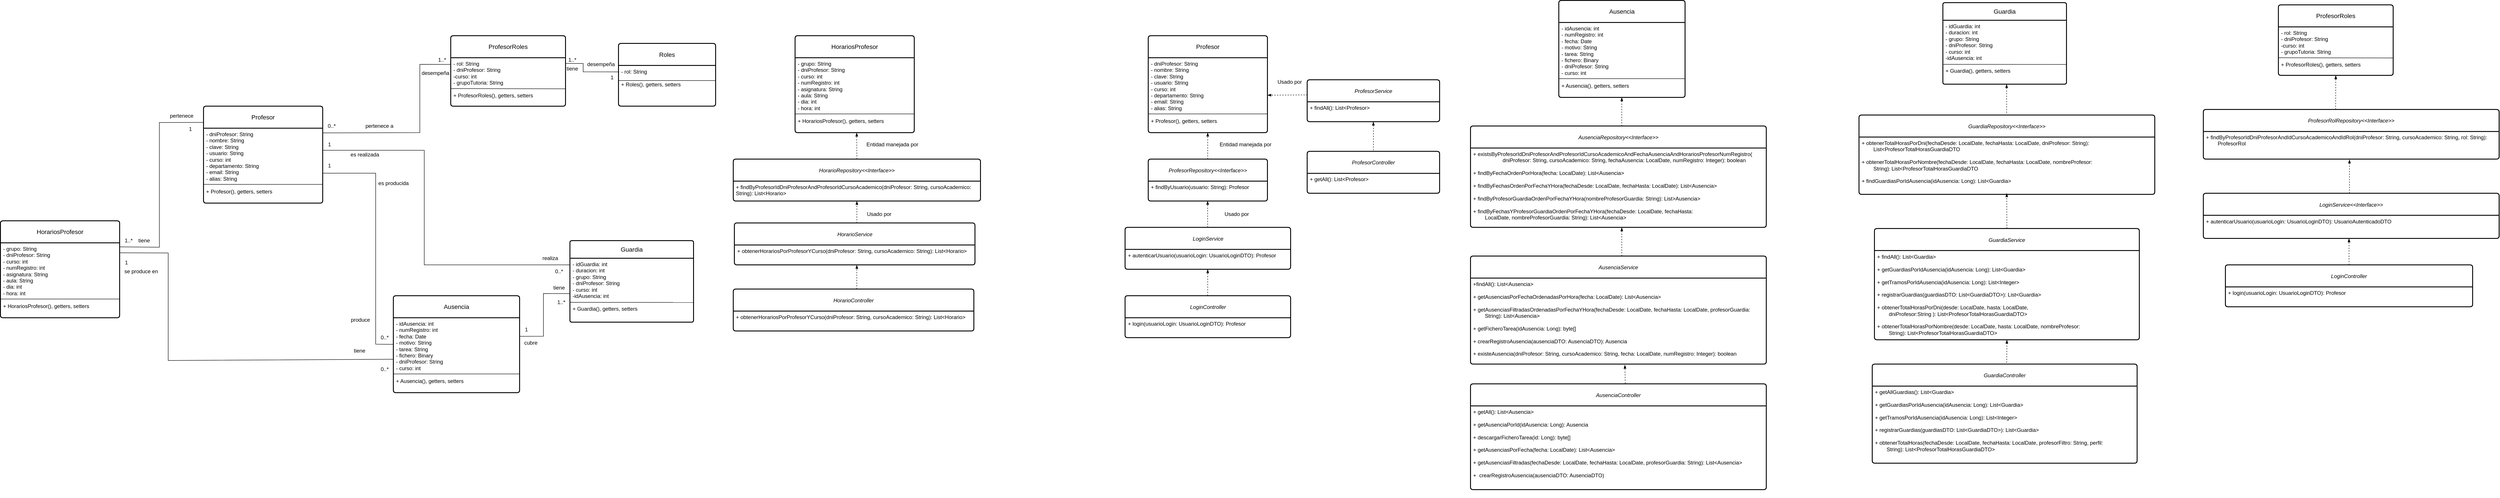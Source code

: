 <mxfile version="27.1.5">
  <diagram id="C5RBs43oDa-KdzZeNtuy" name="Page-1">
    <mxGraphModel dx="2637" dy="531" grid="1" gridSize="10" guides="1" tooltips="1" connect="1" arrows="1" fold="1" page="1" pageScale="1" pageWidth="1654" pageHeight="1169" math="0" shadow="0">
      <root>
        <mxCell id="WIyWlLk6GJQsqaUBKTNV-0" />
        <mxCell id="WIyWlLk6GJQsqaUBKTNV-1" parent="WIyWlLk6GJQsqaUBKTNV-0" />
        <mxCell id="stSZ7Yoxw5mzJzObK7xE-6" value="" style="resizable=0;align=left;verticalAlign=bottom;labelBackgroundColor=none;fontSize=12;direction=west;" parent="WIyWlLk6GJQsqaUBKTNV-1" connectable="0" vertex="1">
          <mxGeometry x="-230" y="149.997" as="geometry" />
        </mxCell>
        <mxCell id="stSZ7Yoxw5mzJzObK7xE-13" value="" style="resizable=0;align=left;verticalAlign=bottom;labelBackgroundColor=none;fontSize=12;direction=west;" parent="WIyWlLk6GJQsqaUBKTNV-1" connectable="0" vertex="1">
          <mxGeometry x="40" y="149.997" as="geometry" />
        </mxCell>
        <mxCell id="stSZ7Yoxw5mzJzObK7xE-14" value="ProfesorRoles" style="swimlane;childLayout=stackLayout;horizontal=1;startSize=50;horizontalStack=0;rounded=1;fontSize=14;fontStyle=0;strokeWidth=2;resizeParent=0;resizeLast=1;shadow=0;dashed=0;align=center;arcSize=4;whiteSpace=wrap;html=1;" parent="WIyWlLk6GJQsqaUBKTNV-1" vertex="1">
          <mxGeometry x="-620" y="120" width="260" height="160" as="geometry" />
        </mxCell>
        <mxCell id="stSZ7Yoxw5mzJzObK7xE-15" value="- rol: String&lt;br&gt;- dniProfesor: String&lt;div&gt;-curso: int&lt;br&gt;&lt;div&gt;- grupoTutoria: String&lt;/div&gt;&lt;div&gt;&lt;br&gt;&lt;/div&gt;&lt;div&gt;&lt;span style=&quot;background-color: transparent; color: light-dark(rgb(0, 0, 0), rgb(255, 255, 255));&quot;&gt;+ ProfesorRoles(), getters, setters&lt;/span&gt;&lt;/div&gt;&lt;div&gt;&lt;div&gt;&lt;div&gt;&lt;br&gt;&lt;/div&gt;&lt;/div&gt;&lt;div&gt;&lt;br&gt;&lt;/div&gt;&lt;/div&gt;&lt;/div&gt;" style="align=left;strokeColor=none;fillColor=none;spacingLeft=4;spacingRight=4;fontSize=12;verticalAlign=top;resizable=0;rotatable=0;part=1;html=1;whiteSpace=wrap;" parent="stSZ7Yoxw5mzJzObK7xE-14" vertex="1">
          <mxGeometry y="50" width="260" height="110" as="geometry" />
        </mxCell>
        <mxCell id="stSZ7Yoxw5mzJzObK7xE-38" value="" style="endArrow=none;html=1;rounded=0;entryX=0.999;entryY=0.641;entryDx=0;entryDy=0;entryPerimeter=0;" parent="stSZ7Yoxw5mzJzObK7xE-14" target="stSZ7Yoxw5mzJzObK7xE-15" edge="1">
          <mxGeometry width="50" height="50" relative="1" as="geometry">
            <mxPoint x="-1" y="120" as="sourcePoint" />
            <mxPoint x="210" y="109.35" as="targetPoint" />
          </mxGeometry>
        </mxCell>
        <mxCell id="stSZ7Yoxw5mzJzObK7xE-16" value="" style="resizable=0;align=left;verticalAlign=bottom;labelBackgroundColor=none;fontSize=12;direction=west;" parent="WIyWlLk6GJQsqaUBKTNV-1" connectable="0" vertex="1">
          <mxGeometry x="810" y="762.647" as="geometry" />
        </mxCell>
        <mxCell id="stSZ7Yoxw5mzJzObK7xE-17" value="Roles" style="swimlane;childLayout=stackLayout;horizontal=1;startSize=50;horizontalStack=0;rounded=1;fontSize=14;fontStyle=0;strokeWidth=2;resizeParent=0;resizeLast=1;shadow=0;dashed=0;align=center;arcSize=4;whiteSpace=wrap;html=1;" parent="WIyWlLk6GJQsqaUBKTNV-1" vertex="1">
          <mxGeometry x="-240" y="137.5" width="220" height="142.35" as="geometry" />
        </mxCell>
        <mxCell id="stSZ7Yoxw5mzJzObK7xE-18" value="- rol: String&lt;div&gt;&lt;br&gt;&lt;/div&gt;&lt;div&gt;+ Roles(), getters, setters&lt;/div&gt;&lt;div&gt;&lt;br&gt;&lt;div&gt;&lt;br&gt;&lt;/div&gt;&lt;/div&gt;" style="align=left;strokeColor=none;fillColor=none;spacingLeft=4;spacingRight=4;fontSize=12;verticalAlign=top;resizable=0;rotatable=0;part=1;html=1;whiteSpace=wrap;" parent="stSZ7Yoxw5mzJzObK7xE-17" vertex="1">
          <mxGeometry y="50" width="220" height="92.35" as="geometry" />
        </mxCell>
        <mxCell id="stSZ7Yoxw5mzJzObK7xE-40" value="" style="endArrow=none;html=1;rounded=0;exitX=-0.001;exitY=0.371;exitDx=0;exitDy=0;exitPerimeter=0;entryX=1;entryY=0.371;entryDx=0;entryDy=0;entryPerimeter=0;" parent="stSZ7Yoxw5mzJzObK7xE-17" source="stSZ7Yoxw5mzJzObK7xE-18" target="stSZ7Yoxw5mzJzObK7xE-18" edge="1">
          <mxGeometry width="50" height="50" relative="1" as="geometry">
            <mxPoint x="20" y="112.35" as="sourcePoint" />
            <mxPoint x="70" y="62.35" as="targetPoint" />
          </mxGeometry>
        </mxCell>
        <mxCell id="stSZ7Yoxw5mzJzObK7xE-19" value="" style="resizable=0;align=left;verticalAlign=bottom;labelBackgroundColor=none;fontSize=12;direction=west;" parent="WIyWlLk6GJQsqaUBKTNV-1" connectable="0" vertex="1">
          <mxGeometry x="-230" y="377.347" as="geometry" />
        </mxCell>
        <mxCell id="stSZ7Yoxw5mzJzObK7xE-20" value="HorariosProfesor" style="swimlane;childLayout=stackLayout;horizontal=1;startSize=50;horizontalStack=0;rounded=1;fontSize=14;fontStyle=0;strokeWidth=2;resizeParent=0;resizeLast=1;shadow=0;dashed=0;align=center;arcSize=4;whiteSpace=wrap;html=1;" parent="WIyWlLk6GJQsqaUBKTNV-1" vertex="1">
          <mxGeometry x="-1640" y="540" width="270" height="220" as="geometry" />
        </mxCell>
        <mxCell id="stSZ7Yoxw5mzJzObK7xE-21" value="- grupo: String&lt;br&gt;- dniProfesor: String&lt;div&gt;- curso:&amp;nbsp;&lt;span style=&quot;color: light-dark(rgb(0, 0, 0), rgb(255, 255, 255)); background-color: transparent;&quot;&gt;int&lt;/span&gt;&lt;br&gt;&lt;div&gt;- numRegistro: int&lt;br&gt;&lt;div&gt;- asignatura: String&lt;/div&gt;&lt;div&gt;- aula: String&lt;/div&gt;&lt;div&gt;- dia:&amp;nbsp;&lt;span style=&quot;background-color: transparent; color: light-dark(rgb(0, 0, 0), rgb(255, 255, 255));&quot;&gt;int&lt;/span&gt;&lt;/div&gt;&lt;div&gt;- hora:&amp;nbsp;&lt;span style=&quot;background-color: transparent; color: light-dark(rgb(0, 0, 0), rgb(255, 255, 255));&quot;&gt;int&lt;/span&gt;&lt;/div&gt;&lt;div&gt;&lt;br&gt;&lt;/div&gt;&lt;div&gt;&lt;span style=&quot;background-color: transparent; color: light-dark(rgb(0, 0, 0), rgb(255, 255, 255));&quot;&gt;+ HorariosProfesor(), getters, setters&lt;/span&gt;&lt;/div&gt;&lt;/div&gt;&lt;/div&gt;" style="align=left;strokeColor=none;fillColor=none;spacingLeft=4;spacingRight=4;fontSize=12;verticalAlign=top;resizable=0;rotatable=0;part=1;html=1;whiteSpace=wrap;" parent="stSZ7Yoxw5mzJzObK7xE-20" vertex="1">
          <mxGeometry y="50" width="270" height="170" as="geometry" />
        </mxCell>
        <mxCell id="stSZ7Yoxw5mzJzObK7xE-42" value="" style="endArrow=none;html=1;rounded=0;entryX=1;entryY=0.75;entryDx=0;entryDy=0;exitX=0;exitY=0.75;exitDx=0;exitDy=0;" parent="stSZ7Yoxw5mzJzObK7xE-20" source="stSZ7Yoxw5mzJzObK7xE-21" target="stSZ7Yoxw5mzJzObK7xE-21" edge="1">
          <mxGeometry width="50" height="50" relative="1" as="geometry">
            <mxPoint x="40" y="220" as="sourcePoint" />
            <mxPoint x="90" y="170" as="targetPoint" />
          </mxGeometry>
        </mxCell>
        <mxCell id="stSZ7Yoxw5mzJzObK7xE-23" value="" style="resizable=0;align=left;verticalAlign=bottom;labelBackgroundColor=none;fontSize=12;direction=west;" parent="WIyWlLk6GJQsqaUBKTNV-1" connectable="0" vertex="1">
          <mxGeometry x="50" y="367.347" as="geometry" />
        </mxCell>
        <mxCell id="stSZ7Yoxw5mzJzObK7xE-24" value="Ausencia" style="swimlane;childLayout=stackLayout;horizontal=1;startSize=50;horizontalStack=0;rounded=1;fontSize=14;fontStyle=0;strokeWidth=2;resizeParent=0;resizeLast=1;shadow=0;dashed=0;align=center;arcSize=4;whiteSpace=wrap;html=1;" parent="WIyWlLk6GJQsqaUBKTNV-1" vertex="1">
          <mxGeometry x="-750" y="710" width="286" height="220" as="geometry" />
        </mxCell>
        <mxCell id="stSZ7Yoxw5mzJzObK7xE-25" value="- idAusencia: int&lt;br&gt;- numRegistro: int&lt;br&gt;- fecha: Date&lt;div&gt;- motivo: String&lt;/div&gt;&lt;div&gt;- tarea: String&lt;/div&gt;&lt;div&gt;- fichero: Binary&lt;/div&gt;&lt;div&gt;&lt;div&gt;- dniProfesor:&amp;nbsp;&lt;span style=&quot;background-color: transparent; color: light-dark(rgb(0, 0, 0), rgb(255, 255, 255));&quot;&gt;String&lt;/span&gt;&lt;/div&gt;&lt;div&gt;&lt;span style=&quot;background-color: transparent; color: light-dark(rgb(0, 0, 0), rgb(255, 255, 255));&quot;&gt;- curso: int&lt;/span&gt;&lt;/div&gt;&lt;/div&gt;&lt;div&gt;&lt;br&gt;&lt;/div&gt;&lt;div&gt;+ Ausencia(), getters, setters&lt;/div&gt;" style="align=left;strokeColor=none;fillColor=none;spacingLeft=4;spacingRight=4;fontSize=12;verticalAlign=top;resizable=0;rotatable=0;part=1;html=1;whiteSpace=wrap;" parent="stSZ7Yoxw5mzJzObK7xE-24" vertex="1">
          <mxGeometry y="50" width="286" height="170" as="geometry" />
        </mxCell>
        <mxCell id="stSZ7Yoxw5mzJzObK7xE-41" value="" style="endArrow=none;html=1;rounded=0;entryX=1;entryY=0.75;entryDx=0;entryDy=0;exitX=0;exitY=0.75;exitDx=0;exitDy=0;" parent="stSZ7Yoxw5mzJzObK7xE-24" source="stSZ7Yoxw5mzJzObK7xE-25" target="stSZ7Yoxw5mzJzObK7xE-25" edge="1">
          <mxGeometry width="50" height="50" relative="1" as="geometry">
            <mxPoint x="-10" y="170" as="sourcePoint" />
            <mxPoint x="170" y="160" as="targetPoint" />
          </mxGeometry>
        </mxCell>
        <mxCell id="stSZ7Yoxw5mzJzObK7xE-26" value="Guardia" style="swimlane;childLayout=stackLayout;horizontal=1;startSize=40;horizontalStack=0;rounded=1;fontSize=14;fontStyle=0;strokeWidth=2;resizeParent=0;resizeLast=1;shadow=0;dashed=0;align=center;arcSize=4;whiteSpace=wrap;html=1;" parent="WIyWlLk6GJQsqaUBKTNV-1" vertex="1">
          <mxGeometry x="-350" y="585" width="280" height="185" as="geometry" />
        </mxCell>
        <mxCell id="stSZ7Yoxw5mzJzObK7xE-46" value="" style="endArrow=none;html=1;rounded=0;entryX=0.997;entryY=0.301;entryDx=0;entryDy=0;entryPerimeter=0;exitX=-0.001;exitY=0.3;exitDx=0;exitDy=0;exitPerimeter=0;" parent="stSZ7Yoxw5mzJzObK7xE-26" edge="1">
          <mxGeometry width="50" height="50" relative="1" as="geometry">
            <mxPoint x="0.56" y="140" as="sourcePoint" />
            <mxPoint x="280.0" y="140.245" as="targetPoint" />
          </mxGeometry>
        </mxCell>
        <mxCell id="stSZ7Yoxw5mzJzObK7xE-27" value="- idGuardia: int&lt;br&gt;- duracion: int&lt;div&gt;- grupo: String&lt;/div&gt;&lt;div&gt;- dniProfesor:&amp;nbsp;&lt;span style=&quot;background-color: transparent; color: light-dark(rgb(0, 0, 0), rgb(255, 255, 255));&quot;&gt;String&lt;/span&gt;&lt;/div&gt;&lt;div&gt;&lt;span style=&quot;background-color: transparent; color: light-dark(rgb(0, 0, 0), rgb(255, 255, 255));&quot;&gt;- curso:&amp;nbsp;&lt;/span&gt;&lt;span style=&quot;background-color: transparent; color: light-dark(rgb(0, 0, 0), rgb(255, 255, 255));&quot;&gt;int&lt;/span&gt;&lt;/div&gt;&lt;div&gt;&lt;span style=&quot;background-color: transparent; color: light-dark(rgb(0, 0, 0), rgb(255, 255, 255));&quot;&gt;-idAusencia:&amp;nbsp;&lt;/span&gt;&lt;span style=&quot;background-color: transparent; color: light-dark(rgb(0, 0, 0), rgb(255, 255, 255));&quot;&gt;int&lt;/span&gt;&lt;/div&gt;&lt;div&gt;&lt;span style=&quot;background-color: transparent; color: light-dark(rgb(0, 0, 0), rgb(255, 255, 255));&quot;&gt;&lt;br&gt;&lt;/span&gt;&lt;/div&gt;&lt;div&gt;&lt;span style=&quot;background-color: transparent; color: light-dark(rgb(0, 0, 0), rgb(255, 255, 255));&quot;&gt;+ Guardia(), getters, setters&lt;/span&gt;&lt;/div&gt;&lt;div&gt;&lt;br&gt;&lt;/div&gt;" style="align=left;strokeColor=none;fillColor=none;spacingLeft=4;spacingRight=4;fontSize=12;verticalAlign=top;resizable=0;rotatable=0;part=1;html=1;whiteSpace=wrap;" parent="stSZ7Yoxw5mzJzObK7xE-26" vertex="1">
          <mxGeometry y="40" width="280" height="145" as="geometry" />
        </mxCell>
        <mxCell id="stSZ7Yoxw5mzJzObK7xE-37" value="" style="endArrow=none;html=1;rounded=0;exitX=0.997;exitY=0.063;exitDx=0;exitDy=0;exitPerimeter=0;entryX=0.99;entryY=0.839;entryDx=0;entryDy=0;entryPerimeter=0;" parent="WIyWlLk6GJQsqaUBKTNV-1" source="pp-K2GJbJ_EHUSuNg57G-1" target="stSZ7Yoxw5mzJzObK7xE-52" edge="1">
          <mxGeometry width="50" height="50" relative="1" as="geometry">
            <mxPoint x="-819.64" y="315.169" as="sourcePoint" />
            <mxPoint x="-615.75" y="185.23" as="targetPoint" />
            <Array as="points">
              <mxPoint x="-690" y="340" />
              <mxPoint x="-690" y="185" />
            </Array>
          </mxGeometry>
        </mxCell>
        <mxCell id="stSZ7Yoxw5mzJzObK7xE-44" value="" style="endArrow=none;html=1;rounded=0;exitX=0.196;exitY=0.098;exitDx=0;exitDy=0;exitPerimeter=0;entryX=0.007;entryY=0.158;entryDx=0;entryDy=0;entryPerimeter=0;" parent="WIyWlLk6GJQsqaUBKTNV-1" source="stSZ7Yoxw5mzJzObK7xE-94" target="stSZ7Yoxw5mzJzObK7xE-18" edge="1">
          <mxGeometry width="50" height="50" relative="1" as="geometry">
            <mxPoint x="-110" y="217.35" as="sourcePoint" />
            <mxPoint x="-60" y="167.35" as="targetPoint" />
            <Array as="points">
              <mxPoint x="-320" y="183" />
              <mxPoint x="-320" y="202" />
            </Array>
          </mxGeometry>
        </mxCell>
        <mxCell id="stSZ7Yoxw5mzJzObK7xE-52" value="1..*" style="text;html=1;align=center;verticalAlign=middle;resizable=0;points=[];autosize=1;strokeColor=none;fillColor=none;" parent="WIyWlLk6GJQsqaUBKTNV-1" vertex="1">
          <mxGeometry x="-660" y="160.0" width="40" height="30" as="geometry" />
        </mxCell>
        <mxCell id="stSZ7Yoxw5mzJzObK7xE-53" value="0..*" style="text;html=1;align=center;verticalAlign=middle;resizable=0;points=[];autosize=1;strokeColor=none;fillColor=none;" parent="WIyWlLk6GJQsqaUBKTNV-1" vertex="1">
          <mxGeometry x="-910" y="310" width="40" height="30" as="geometry" />
        </mxCell>
        <mxCell id="stSZ7Yoxw5mzJzObK7xE-57" value="pertenece a" style="text;html=1;align=center;verticalAlign=middle;resizable=0;points=[];autosize=1;strokeColor=none;fillColor=none;" parent="WIyWlLk6GJQsqaUBKTNV-1" vertex="1">
          <mxGeometry x="-827" y="310" width="90" height="30" as="geometry" />
        </mxCell>
        <mxCell id="stSZ7Yoxw5mzJzObK7xE-58" value="0..*" style="text;html=1;align=center;verticalAlign=middle;resizable=0;points=[];autosize=1;strokeColor=none;fillColor=none;" parent="WIyWlLk6GJQsqaUBKTNV-1" vertex="1">
          <mxGeometry x="-790" y="862" width="40" height="30" as="geometry" />
        </mxCell>
        <mxCell id="stSZ7Yoxw5mzJzObK7xE-59" value="tiene" style="text;html=1;align=center;verticalAlign=middle;resizable=0;points=[];autosize=1;strokeColor=none;fillColor=none;" parent="WIyWlLk6GJQsqaUBKTNV-1" vertex="1">
          <mxGeometry x="-852" y="820" width="50" height="30" as="geometry" />
        </mxCell>
        <mxCell id="stSZ7Yoxw5mzJzObK7xE-60" value="1" style="text;html=1;align=center;verticalAlign=middle;resizable=0;points=[];autosize=1;strokeColor=none;fillColor=none;" parent="WIyWlLk6GJQsqaUBKTNV-1" vertex="1">
          <mxGeometry x="-1370" y="620" width="30" height="30" as="geometry" />
        </mxCell>
        <mxCell id="stSZ7Yoxw5mzJzObK7xE-62" value="1" style="text;html=1;align=center;verticalAlign=middle;resizable=0;points=[];autosize=1;strokeColor=none;fillColor=none;" parent="WIyWlLk6GJQsqaUBKTNV-1" vertex="1">
          <mxGeometry x="-1225" y="317.35" width="30" height="30" as="geometry" />
        </mxCell>
        <mxCell id="stSZ7Yoxw5mzJzObK7xE-65" value="pertenece" style="text;html=1;align=center;verticalAlign=middle;resizable=0;points=[];autosize=1;strokeColor=none;fillColor=none;" parent="WIyWlLk6GJQsqaUBKTNV-1" vertex="1">
          <mxGeometry x="-1270" y="287.35" width="80" height="30" as="geometry" />
        </mxCell>
        <mxCell id="stSZ7Yoxw5mzJzObK7xE-66" value="" style="endArrow=none;html=1;rounded=0;entryX=-0.002;entryY=0.554;entryDx=0;entryDy=0;exitX=1.003;exitY=0.133;exitDx=0;exitDy=0;exitPerimeter=0;entryPerimeter=0;" parent="WIyWlLk6GJQsqaUBKTNV-1" source="stSZ7Yoxw5mzJzObK7xE-21" target="stSZ7Yoxw5mzJzObK7xE-25" edge="1">
          <mxGeometry width="50" height="50" relative="1" as="geometry">
            <mxPoint x="-1380" y="613" as="sourcePoint" />
            <mxPoint x="-1250" y="740" as="targetPoint" />
            <Array as="points">
              <mxPoint x="-1260" y="613" />
              <mxPoint x="-1260" y="857" />
            </Array>
          </mxGeometry>
        </mxCell>
        <mxCell id="stSZ7Yoxw5mzJzObK7xE-67" value="" style="endArrow=none;html=1;rounded=0;exitX=0.998;exitY=0.054;exitDx=0;exitDy=0;exitPerimeter=0;entryX=0;entryY=0.03;entryDx=0;entryDy=0;entryPerimeter=0;" parent="WIyWlLk6GJQsqaUBKTNV-1" source="stSZ7Yoxw5mzJzObK7xE-21" edge="1">
          <mxGeometry width="50" height="50" relative="1" as="geometry">
            <mxPoint x="-1370" y="600" as="sourcePoint" />
            <mxPoint x="-1180" y="316.78" as="targetPoint" />
            <Array as="points">
              <mxPoint x="-1280" y="600" />
              <mxPoint x="-1280" y="317" />
            </Array>
          </mxGeometry>
        </mxCell>
        <mxCell id="stSZ7Yoxw5mzJzObK7xE-68" value="1..*" style="text;html=1;align=center;verticalAlign=middle;resizable=0;points=[];autosize=1;strokeColor=none;fillColor=none;" parent="WIyWlLk6GJQsqaUBKTNV-1" vertex="1">
          <mxGeometry x="-1370" y="570" width="40" height="30" as="geometry" />
        </mxCell>
        <mxCell id="stSZ7Yoxw5mzJzObK7xE-74" value="" style="endArrow=none;html=1;rounded=0;entryX=0.997;entryY=0.295;entryDx=0;entryDy=0;entryPerimeter=0;" parent="WIyWlLk6GJQsqaUBKTNV-1" target="pp-K2GJbJ_EHUSuNg57G-1" edge="1">
          <mxGeometry width="50" height="50" relative="1" as="geometry">
            <mxPoint x="-350" y="640" as="sourcePoint" />
            <mxPoint x="-820" y="337.315" as="targetPoint" />
            <Array as="points">
              <mxPoint x="-350" y="640" />
              <mxPoint x="-680" y="640" />
              <mxPoint x="-680" y="380" />
            </Array>
          </mxGeometry>
        </mxCell>
        <mxCell id="stSZ7Yoxw5mzJzObK7xE-78" value="0..*" style="text;html=1;align=center;verticalAlign=middle;resizable=0;points=[];autosize=1;strokeColor=none;fillColor=none;" parent="WIyWlLk6GJQsqaUBKTNV-1" vertex="1">
          <mxGeometry x="-395" y="640" width="40" height="30" as="geometry" />
        </mxCell>
        <mxCell id="stSZ7Yoxw5mzJzObK7xE-82" value="" style="endArrow=none;html=1;rounded=0;exitX=0.005;exitY=1.003;exitDx=0;exitDy=0;exitPerimeter=0;entryX=0.994;entryY=0.931;entryDx=0;entryDy=0;entryPerimeter=0;" parent="WIyWlLk6GJQsqaUBKTNV-1" source="stSZ7Yoxw5mzJzObK7xE-83" target="stSZ7Yoxw5mzJzObK7xE-88" edge="1">
          <mxGeometry width="50" height="50" relative="1" as="geometry">
            <mxPoint x="-880" y="840" as="sourcePoint" />
            <mxPoint x="-700" y="880" as="targetPoint" />
            <Array as="points">
              <mxPoint x="-410" y="802" />
              <mxPoint x="-410" y="705" />
            </Array>
          </mxGeometry>
        </mxCell>
        <mxCell id="stSZ7Yoxw5mzJzObK7xE-83" value="1" style="text;html=1;align=center;verticalAlign=middle;resizable=0;points=[];autosize=1;strokeColor=none;fillColor=none;" parent="WIyWlLk6GJQsqaUBKTNV-1" vertex="1">
          <mxGeometry x="-464" y="772" width="30" height="30" as="geometry" />
        </mxCell>
        <mxCell id="stSZ7Yoxw5mzJzObK7xE-84" value="1..*" style="text;html=1;align=center;verticalAlign=middle;resizable=0;points=[];autosize=1;strokeColor=none;fillColor=none;" parent="WIyWlLk6GJQsqaUBKTNV-1" vertex="1">
          <mxGeometry x="-390" y="710" width="40" height="30" as="geometry" />
        </mxCell>
        <mxCell id="stSZ7Yoxw5mzJzObK7xE-85" value="1..*" style="text;html=1;align=center;verticalAlign=middle;resizable=0;points=[];autosize=1;strokeColor=none;fillColor=none;" parent="WIyWlLk6GJQsqaUBKTNV-1" vertex="1">
          <mxGeometry x="-365" y="160" width="40" height="30" as="geometry" />
        </mxCell>
        <mxCell id="stSZ7Yoxw5mzJzObK7xE-86" value="1" style="text;html=1;align=center;verticalAlign=middle;resizable=0;points=[];autosize=1;strokeColor=none;fillColor=none;" parent="WIyWlLk6GJQsqaUBKTNV-1" vertex="1">
          <mxGeometry x="-270" y="200" width="30" height="30" as="geometry" />
        </mxCell>
        <mxCell id="stSZ7Yoxw5mzJzObK7xE-87" value="cubre" style="text;html=1;align=center;verticalAlign=middle;resizable=0;points=[];autosize=1;strokeColor=none;fillColor=none;" parent="WIyWlLk6GJQsqaUBKTNV-1" vertex="1">
          <mxGeometry x="-464" y="802" width="50" height="30" as="geometry" />
        </mxCell>
        <mxCell id="stSZ7Yoxw5mzJzObK7xE-88" value="tiene" style="text;html=1;align=center;verticalAlign=middle;resizable=0;points=[];autosize=1;strokeColor=none;fillColor=none;" parent="WIyWlLk6GJQsqaUBKTNV-1" vertex="1">
          <mxGeometry x="-400" y="677.35" width="50" height="30" as="geometry" />
        </mxCell>
        <mxCell id="stSZ7Yoxw5mzJzObK7xE-89" value="realiza" style="text;html=1;align=center;verticalAlign=middle;resizable=0;points=[];autosize=1;strokeColor=none;fillColor=none;" parent="WIyWlLk6GJQsqaUBKTNV-1" vertex="1">
          <mxGeometry x="-425" y="610" width="60" height="30" as="geometry" />
        </mxCell>
        <mxCell id="stSZ7Yoxw5mzJzObK7xE-90" value="es realizada" style="text;html=1;align=center;verticalAlign=middle;resizable=0;points=[];autosize=1;strokeColor=none;fillColor=none;" parent="WIyWlLk6GJQsqaUBKTNV-1" vertex="1">
          <mxGeometry x="-860" y="374.85" width="90" height="30" as="geometry" />
        </mxCell>
        <mxCell id="stSZ7Yoxw5mzJzObK7xE-93" value="desempeña" style="text;html=1;align=center;verticalAlign=middle;resizable=0;points=[];autosize=1;strokeColor=none;fillColor=none;" parent="WIyWlLk6GJQsqaUBKTNV-1" vertex="1">
          <mxGeometry x="-325" y="170" width="90" height="30" as="geometry" />
        </mxCell>
        <mxCell id="stSZ7Yoxw5mzJzObK7xE-94" value="tiene" style="text;html=1;align=center;verticalAlign=middle;resizable=0;points=[];autosize=1;strokeColor=none;fillColor=none;" parent="WIyWlLk6GJQsqaUBKTNV-1" vertex="1">
          <mxGeometry x="-370" y="180" width="50" height="30" as="geometry" />
        </mxCell>
        <mxCell id="stSZ7Yoxw5mzJzObK7xE-95" value="se produce en&amp;nbsp;" style="text;html=1;align=center;verticalAlign=middle;resizable=0;points=[];autosize=1;strokeColor=none;fillColor=none;" parent="WIyWlLk6GJQsqaUBKTNV-1" vertex="1">
          <mxGeometry x="-1370" y="640" width="100" height="30" as="geometry" />
        </mxCell>
        <mxCell id="stSZ7Yoxw5mzJzObK7xE-96" value="tiene" style="text;html=1;align=center;verticalAlign=middle;resizable=0;points=[];autosize=1;strokeColor=none;fillColor=none;" parent="WIyWlLk6GJQsqaUBKTNV-1" vertex="1">
          <mxGeometry x="-1340" y="570" width="50" height="30" as="geometry" />
        </mxCell>
        <mxCell id="stSZ7Yoxw5mzJzObK7xE-97" value="desempeña" style="text;html=1;align=center;verticalAlign=middle;resizable=0;points=[];autosize=1;strokeColor=none;fillColor=none;" parent="WIyWlLk6GJQsqaUBKTNV-1" vertex="1">
          <mxGeometry x="-700" y="190" width="90" height="30" as="geometry" />
        </mxCell>
        <mxCell id="stSZ7Yoxw5mzJzObK7xE-98" value="1" style="text;html=1;align=center;verticalAlign=middle;resizable=0;points=[];autosize=1;strokeColor=none;fillColor=none;" parent="WIyWlLk6GJQsqaUBKTNV-1" vertex="1">
          <mxGeometry x="-910" y="352.35" width="30" height="30" as="geometry" />
        </mxCell>
        <mxCell id="stSZ7Yoxw5mzJzObK7xE-100" value="" style="endArrow=none;html=1;rounded=0;exitX=1;exitY=0.601;exitDx=0;exitDy=0;exitPerimeter=0;entryX=1.025;entryY=1.011;entryDx=0;entryDy=0;entryPerimeter=0;" parent="WIyWlLk6GJQsqaUBKTNV-1" source="pp-K2GJbJ_EHUSuNg57G-1" target="stSZ7Yoxw5mzJzObK7xE-101" edge="1">
          <mxGeometry width="50" height="50" relative="1" as="geometry">
            <mxPoint x="-820" y="397.712" as="sourcePoint" />
            <mxPoint x="-750" y="821" as="targetPoint" />
            <Array as="points">
              <mxPoint x="-790" y="432" />
              <mxPoint x="-790" y="820" />
            </Array>
          </mxGeometry>
        </mxCell>
        <mxCell id="stSZ7Yoxw5mzJzObK7xE-101" value="0..*" style="text;html=1;align=center;verticalAlign=middle;resizable=0;points=[];autosize=1;strokeColor=none;fillColor=none;" parent="WIyWlLk6GJQsqaUBKTNV-1" vertex="1">
          <mxGeometry x="-790" y="790" width="40" height="30" as="geometry" />
        </mxCell>
        <mxCell id="stSZ7Yoxw5mzJzObK7xE-102" value="produce" style="text;html=1;align=center;verticalAlign=middle;resizable=0;points=[];autosize=1;strokeColor=none;fillColor=none;" parent="WIyWlLk6GJQsqaUBKTNV-1" vertex="1">
          <mxGeometry x="-860" y="750" width="70" height="30" as="geometry" />
        </mxCell>
        <mxCell id="stSZ7Yoxw5mzJzObK7xE-103" value="1" style="text;html=1;align=center;verticalAlign=middle;resizable=0;points=[];autosize=1;strokeColor=none;fillColor=none;" parent="WIyWlLk6GJQsqaUBKTNV-1" vertex="1">
          <mxGeometry x="-910" y="400" width="30" height="30" as="geometry" />
        </mxCell>
        <mxCell id="stSZ7Yoxw5mzJzObK7xE-104" value="es producida" style="text;html=1;align=center;verticalAlign=middle;resizable=0;points=[];autosize=1;strokeColor=none;fillColor=none;" parent="WIyWlLk6GJQsqaUBKTNV-1" vertex="1">
          <mxGeometry x="-795" y="440" width="90" height="30" as="geometry" />
        </mxCell>
        <mxCell id="pp-K2GJbJ_EHUSuNg57G-0" value="Profesor" style="swimlane;childLayout=stackLayout;horizontal=1;startSize=50;horizontalStack=0;rounded=1;fontSize=14;fontStyle=0;strokeWidth=2;resizeParent=0;resizeLast=1;shadow=0;dashed=0;align=center;arcSize=4;whiteSpace=wrap;html=1;" parent="WIyWlLk6GJQsqaUBKTNV-1" vertex="1">
          <mxGeometry x="-1180" y="279.85" width="270" height="220" as="geometry" />
        </mxCell>
        <mxCell id="pp-K2GJbJ_EHUSuNg57G-1" value="- dniProfesor: String&lt;div&gt;- nombre: String&lt;/div&gt;&lt;div&gt;- clave: String&lt;br&gt;&lt;div&gt;- usuario: String&lt;/div&gt;&lt;div&gt;- curso: int&lt;/div&gt;&lt;div&gt;- departamento: String&lt;br&gt;&lt;div&gt;- email: String&lt;/div&gt;&lt;div&gt;- alias: String&lt;br&gt;&lt;div&gt;&lt;br&gt;&lt;/div&gt;&lt;div&gt;&lt;span style=&quot;background-color: transparent; color: light-dark(rgb(0, 0, 0), rgb(255, 255, 255));&quot;&gt;+ Profesor(), getters, setters&lt;/span&gt;&lt;/div&gt;&lt;/div&gt;&lt;/div&gt;&lt;/div&gt;" style="align=left;strokeColor=none;fillColor=none;spacingLeft=4;spacingRight=4;fontSize=12;verticalAlign=top;resizable=0;rotatable=0;part=1;html=1;whiteSpace=wrap;" parent="pp-K2GJbJ_EHUSuNg57G-0" vertex="1">
          <mxGeometry y="50" width="270" height="170" as="geometry" />
        </mxCell>
        <mxCell id="pp-K2GJbJ_EHUSuNg57G-2" value="" style="endArrow=none;html=1;rounded=0;entryX=1;entryY=0.75;entryDx=0;entryDy=0;exitX=0;exitY=0.75;exitDx=0;exitDy=0;" parent="pp-K2GJbJ_EHUSuNg57G-0" source="pp-K2GJbJ_EHUSuNg57G-1" target="pp-K2GJbJ_EHUSuNg57G-1" edge="1">
          <mxGeometry width="50" height="50" relative="1" as="geometry">
            <mxPoint x="40" y="220" as="sourcePoint" />
            <mxPoint x="90" y="170" as="targetPoint" />
          </mxGeometry>
        </mxCell>
        <mxCell id="pp-K2GJbJ_EHUSuNg57G-4" value="HorariosProfesor" style="swimlane;childLayout=stackLayout;horizontal=1;startSize=50;horizontalStack=0;rounded=1;fontSize=14;fontStyle=0;strokeWidth=2;resizeParent=0;resizeLast=1;shadow=0;dashed=0;align=center;arcSize=4;whiteSpace=wrap;html=1;" parent="WIyWlLk6GJQsqaUBKTNV-1" vertex="1">
          <mxGeometry x="160" y="120" width="270" height="220" as="geometry" />
        </mxCell>
        <mxCell id="pp-K2GJbJ_EHUSuNg57G-5" value="- grupo: String&lt;br&gt;- dniProfesor: String&lt;div&gt;- curso:&amp;nbsp;&lt;span style=&quot;color: light-dark(rgb(0, 0, 0), rgb(255, 255, 255)); background-color: transparent;&quot;&gt;int&lt;/span&gt;&lt;br&gt;&lt;div&gt;- numRegistro: int&lt;br&gt;&lt;div&gt;- asignatura: String&lt;/div&gt;&lt;div&gt;- aula: String&lt;/div&gt;&lt;div&gt;- dia:&amp;nbsp;&lt;span style=&quot;background-color: transparent; color: light-dark(rgb(0, 0, 0), rgb(255, 255, 255));&quot;&gt;int&lt;/span&gt;&lt;/div&gt;&lt;div&gt;- hora:&amp;nbsp;&lt;span style=&quot;background-color: transparent; color: light-dark(rgb(0, 0, 0), rgb(255, 255, 255));&quot;&gt;int&lt;/span&gt;&lt;/div&gt;&lt;div&gt;&lt;br&gt;&lt;/div&gt;&lt;div&gt;&lt;span style=&quot;background-color: transparent; color: light-dark(rgb(0, 0, 0), rgb(255, 255, 255));&quot;&gt;+ HorariosProfesor(), getters, setters&lt;/span&gt;&lt;/div&gt;&lt;/div&gt;&lt;/div&gt;" style="align=left;strokeColor=none;fillColor=none;spacingLeft=4;spacingRight=4;fontSize=12;verticalAlign=top;resizable=0;rotatable=0;part=1;html=1;whiteSpace=wrap;" parent="pp-K2GJbJ_EHUSuNg57G-4" vertex="1">
          <mxGeometry y="50" width="270" height="170" as="geometry" />
        </mxCell>
        <mxCell id="pp-K2GJbJ_EHUSuNg57G-6" value="" style="endArrow=none;html=1;rounded=0;entryX=1;entryY=0.75;entryDx=0;entryDy=0;exitX=0;exitY=0.75;exitDx=0;exitDy=0;" parent="pp-K2GJbJ_EHUSuNg57G-4" source="pp-K2GJbJ_EHUSuNg57G-5" target="pp-K2GJbJ_EHUSuNg57G-5" edge="1">
          <mxGeometry width="50" height="50" relative="1" as="geometry">
            <mxPoint x="40" y="220" as="sourcePoint" />
            <mxPoint x="90" y="170" as="targetPoint" />
          </mxGeometry>
        </mxCell>
        <mxCell id="pp-K2GJbJ_EHUSuNg57G-9" value="&lt;i style=&quot;color: light-dark(rgb(0, 0, 0), rgb(255, 255, 255)); font-size: 12px; background-color: transparent;&quot;&gt;HorarioRepository&amp;lt;&amp;lt;Interface&amp;gt;&amp;gt;&lt;/i&gt;" style="swimlane;childLayout=stackLayout;horizontal=1;startSize=50;horizontalStack=0;rounded=1;fontSize=14;fontStyle=0;strokeWidth=2;resizeParent=0;resizeLast=1;shadow=0;dashed=0;align=center;arcSize=4;whiteSpace=wrap;html=1;" parent="WIyWlLk6GJQsqaUBKTNV-1" vertex="1">
          <mxGeometry x="20" y="400" width="560" height="95.15" as="geometry" />
        </mxCell>
        <mxCell id="pp-K2GJbJ_EHUSuNg57G-10" value="+ findByProfesorIdDniProfesorAndProfesorIdCursoAcademico(dniProfesor: String, cursoAcademico: String): List&amp;lt;Horario&amp;gt;" style="align=left;strokeColor=none;fillColor=none;spacingLeft=4;spacingRight=4;fontSize=12;verticalAlign=top;resizable=0;rotatable=0;part=1;html=1;whiteSpace=wrap;" parent="pp-K2GJbJ_EHUSuNg57G-9" vertex="1">
          <mxGeometry y="50" width="560" height="45.15" as="geometry" />
        </mxCell>
        <mxCell id="pp-K2GJbJ_EHUSuNg57G-11" value="" style="endArrow=blockThin;dashed=1;html=1;rounded=0;entryX=0.517;entryY=1.001;entryDx=0;entryDy=0;exitX=0.5;exitY=0;exitDx=0;exitDy=0;startArrow=none;startFill=0;endFill=1;entryPerimeter=0;" parent="WIyWlLk6GJQsqaUBKTNV-1" source="pp-K2GJbJ_EHUSuNg57G-9" target="pp-K2GJbJ_EHUSuNg57G-5" edge="1">
          <mxGeometry width="50" height="50" relative="1" as="geometry">
            <mxPoint x="360" y="480" as="sourcePoint" />
            <mxPoint x="410" y="430" as="targetPoint" />
          </mxGeometry>
        </mxCell>
        <mxCell id="pp-K2GJbJ_EHUSuNg57G-12" value="Entidad manejada por" style="text;html=1;align=center;verticalAlign=middle;resizable=0;points=[];autosize=1;strokeColor=none;fillColor=none;" parent="WIyWlLk6GJQsqaUBKTNV-1" vertex="1">
          <mxGeometry x="310" y="352.35" width="140" height="30" as="geometry" />
        </mxCell>
        <mxCell id="pp-K2GJbJ_EHUSuNg57G-13" value="&lt;i style=&quot;color: light-dark(rgb(0, 0, 0), rgb(255, 255, 255)); font-size: 12px; background-color: transparent;&quot;&gt;HorarioService&lt;/i&gt;" style="swimlane;childLayout=stackLayout;horizontal=1;startSize=50;horizontalStack=0;rounded=1;fontSize=14;fontStyle=0;strokeWidth=2;resizeParent=0;resizeLast=1;shadow=0;dashed=0;align=center;arcSize=4;whiteSpace=wrap;html=1;" parent="WIyWlLk6GJQsqaUBKTNV-1" vertex="1">
          <mxGeometry x="22.5" y="544.85" width="545" height="95.15" as="geometry" />
        </mxCell>
        <mxCell id="pp-K2GJbJ_EHUSuNg57G-14" value="+ obtenerHorariosPorProfesorYCurso(dniProfesor: String, cursoAcademico: String): List&amp;lt;Horario&amp;gt;" style="align=left;strokeColor=none;fillColor=none;spacingLeft=4;spacingRight=4;fontSize=12;verticalAlign=top;resizable=0;rotatable=0;part=1;html=1;whiteSpace=wrap;" parent="pp-K2GJbJ_EHUSuNg57G-13" vertex="1">
          <mxGeometry y="50" width="545" height="45.15" as="geometry" />
        </mxCell>
        <mxCell id="pp-K2GJbJ_EHUSuNg57G-15" value="" style="endArrow=blockThin;dashed=1;html=1;rounded=0;startArrow=none;startFill=0;endFill=1;entryX=0.5;entryY=1;entryDx=0;entryDy=0;exitX=0.509;exitY=0.001;exitDx=0;exitDy=0;exitPerimeter=0;" parent="WIyWlLk6GJQsqaUBKTNV-1" source="pp-K2GJbJ_EHUSuNg57G-13" target="pp-K2GJbJ_EHUSuNg57G-9" edge="1">
          <mxGeometry width="50" height="50" relative="1" as="geometry">
            <mxPoint x="300" y="540" as="sourcePoint" />
            <mxPoint x="280" y="500" as="targetPoint" />
          </mxGeometry>
        </mxCell>
        <mxCell id="pp-K2GJbJ_EHUSuNg57G-17" value="Usado por" style="text;html=1;align=center;verticalAlign=middle;resizable=0;points=[];autosize=1;strokeColor=none;fillColor=none;" parent="WIyWlLk6GJQsqaUBKTNV-1" vertex="1">
          <mxGeometry x="310" y="510" width="80" height="30" as="geometry" />
        </mxCell>
        <mxCell id="pp-K2GJbJ_EHUSuNg57G-19" value="&lt;i style=&quot;color: light-dark(rgb(0, 0, 0), rgb(255, 255, 255)); font-size: 12px; background-color: transparent;&quot;&gt;HorarioController&lt;/i&gt;" style="swimlane;childLayout=stackLayout;horizontal=1;startSize=50;horizontalStack=0;rounded=1;fontSize=14;fontStyle=0;strokeWidth=2;resizeParent=0;resizeLast=1;shadow=0;dashed=0;align=center;arcSize=4;whiteSpace=wrap;html=1;" parent="WIyWlLk6GJQsqaUBKTNV-1" vertex="1">
          <mxGeometry x="20" y="694.85" width="545" height="95.15" as="geometry" />
        </mxCell>
        <mxCell id="pp-K2GJbJ_EHUSuNg57G-20" value="+ obtenerHorariosPorProfesorYCurso(dniProfesor: String, cursoAcademico: String): List&amp;lt;Horario&amp;gt;" style="align=left;strokeColor=none;fillColor=none;spacingLeft=4;spacingRight=4;fontSize=12;verticalAlign=top;resizable=0;rotatable=0;part=1;html=1;whiteSpace=wrap;" parent="pp-K2GJbJ_EHUSuNg57G-19" vertex="1">
          <mxGeometry y="50" width="545" height="45.15" as="geometry" />
        </mxCell>
        <mxCell id="pp-K2GJbJ_EHUSuNg57G-21" value="" style="endArrow=blockThin;dashed=1;html=1;rounded=0;startArrow=none;startFill=0;endFill=1;entryX=0.509;entryY=1.007;entryDx=0;entryDy=0;exitX=0.509;exitY=0.001;exitDx=0;exitDy=0;exitPerimeter=0;entryPerimeter=0;" parent="WIyWlLk6GJQsqaUBKTNV-1" target="pp-K2GJbJ_EHUSuNg57G-14" edge="1">
          <mxGeometry width="50" height="50" relative="1" as="geometry">
            <mxPoint x="299.71" y="694.85" as="sourcePoint" />
            <mxPoint x="299.71" y="644.85" as="targetPoint" />
          </mxGeometry>
        </mxCell>
        <mxCell id="pp-K2GJbJ_EHUSuNg57G-22" value="Profesor" style="swimlane;childLayout=stackLayout;horizontal=1;startSize=50;horizontalStack=0;rounded=1;fontSize=14;fontStyle=0;strokeWidth=2;resizeParent=0;resizeLast=1;shadow=0;dashed=0;align=center;arcSize=4;whiteSpace=wrap;html=1;" parent="WIyWlLk6GJQsqaUBKTNV-1" vertex="1">
          <mxGeometry x="960" y="120" width="270" height="220" as="geometry" />
        </mxCell>
        <mxCell id="pp-K2GJbJ_EHUSuNg57G-23" value="- dniProfesor: String&lt;div&gt;- nombre: String&lt;/div&gt;&lt;div&gt;- clave: String&lt;br&gt;&lt;div&gt;- usuario: String&lt;/div&gt;&lt;div&gt;- curso: int&lt;/div&gt;&lt;div&gt;- departamento: String&lt;br&gt;&lt;div&gt;- email: String&lt;/div&gt;&lt;div&gt;- alias: String&lt;br&gt;&lt;div&gt;&lt;br&gt;&lt;/div&gt;&lt;div&gt;&lt;span style=&quot;background-color: transparent; color: light-dark(rgb(0, 0, 0), rgb(255, 255, 255));&quot;&gt;+ Profesor(), getters, setters&lt;/span&gt;&lt;/div&gt;&lt;/div&gt;&lt;/div&gt;&lt;/div&gt;" style="align=left;strokeColor=none;fillColor=none;spacingLeft=4;spacingRight=4;fontSize=12;verticalAlign=top;resizable=0;rotatable=0;part=1;html=1;whiteSpace=wrap;" parent="pp-K2GJbJ_EHUSuNg57G-22" vertex="1">
          <mxGeometry y="50" width="270" height="170" as="geometry" />
        </mxCell>
        <mxCell id="pp-K2GJbJ_EHUSuNg57G-24" value="" style="endArrow=none;html=1;rounded=0;entryX=1;entryY=0.75;entryDx=0;entryDy=0;exitX=0;exitY=0.75;exitDx=0;exitDy=0;" parent="pp-K2GJbJ_EHUSuNg57G-22" source="pp-K2GJbJ_EHUSuNg57G-23" target="pp-K2GJbJ_EHUSuNg57G-23" edge="1">
          <mxGeometry width="50" height="50" relative="1" as="geometry">
            <mxPoint x="40" y="220" as="sourcePoint" />
            <mxPoint x="90" y="170" as="targetPoint" />
          </mxGeometry>
        </mxCell>
        <mxCell id="pp-K2GJbJ_EHUSuNg57G-25" value="&lt;i style=&quot;color: light-dark(rgb(0, 0, 0), rgb(255, 255, 255)); font-size: 12px; background-color: transparent;&quot;&gt;ProfesorRepository&amp;lt;&amp;lt;Interface&amp;gt;&amp;gt;&lt;/i&gt;" style="swimlane;childLayout=stackLayout;horizontal=1;startSize=50;horizontalStack=0;rounded=1;fontSize=14;fontStyle=0;strokeWidth=2;resizeParent=0;resizeLast=1;shadow=0;dashed=0;align=center;arcSize=4;whiteSpace=wrap;html=1;" parent="WIyWlLk6GJQsqaUBKTNV-1" vertex="1">
          <mxGeometry x="960" y="400" width="270" height="95.15" as="geometry" />
        </mxCell>
        <mxCell id="pp-K2GJbJ_EHUSuNg57G-26" value="+ findByUsuario(usuario: String): Profesor" style="align=left;strokeColor=none;fillColor=none;spacingLeft=4;spacingRight=4;fontSize=12;verticalAlign=top;resizable=0;rotatable=0;part=1;html=1;whiteSpace=wrap;" parent="pp-K2GJbJ_EHUSuNg57G-25" vertex="1">
          <mxGeometry y="50" width="270" height="45.15" as="geometry" />
        </mxCell>
        <mxCell id="pp-K2GJbJ_EHUSuNg57G-27" value="&lt;i style=&quot;color: light-dark(rgb(0, 0, 0), rgb(255, 255, 255)); font-size: 12px; background-color: transparent;&quot;&gt;LoginService&lt;/i&gt;" style="swimlane;childLayout=stackLayout;horizontal=1;startSize=50;horizontalStack=0;rounded=1;fontSize=14;fontStyle=0;strokeWidth=2;resizeParent=0;resizeLast=1;shadow=0;dashed=0;align=center;arcSize=4;whiteSpace=wrap;html=1;" parent="WIyWlLk6GJQsqaUBKTNV-1" vertex="1">
          <mxGeometry x="907.5" y="554.85" width="375" height="95.15" as="geometry" />
        </mxCell>
        <mxCell id="pp-K2GJbJ_EHUSuNg57G-28" value="+ autenticarUsuario(usuarioLogin: UsuarioLoginDTO): Profesor" style="align=left;strokeColor=none;fillColor=none;spacingLeft=4;spacingRight=4;fontSize=12;verticalAlign=top;resizable=0;rotatable=0;part=1;html=1;whiteSpace=wrap;" parent="pp-K2GJbJ_EHUSuNg57G-27" vertex="1">
          <mxGeometry y="50" width="375" height="45.15" as="geometry" />
        </mxCell>
        <mxCell id="pp-K2GJbJ_EHUSuNg57G-31" value="&lt;i style=&quot;color: light-dark(rgb(0, 0, 0), rgb(255, 255, 255)); font-size: 12px; background-color: transparent;&quot;&gt;LoginController&lt;/i&gt;" style="swimlane;childLayout=stackLayout;horizontal=1;startSize=50;horizontalStack=0;rounded=1;fontSize=14;fontStyle=0;strokeWidth=2;resizeParent=0;resizeLast=1;shadow=0;dashed=0;align=center;arcSize=4;whiteSpace=wrap;html=1;" parent="WIyWlLk6GJQsqaUBKTNV-1" vertex="1">
          <mxGeometry x="907.5" y="710" width="375" height="95.15" as="geometry" />
        </mxCell>
        <mxCell id="pp-K2GJbJ_EHUSuNg57G-32" value="+ login(usuarioLogin: UsuarioLoginDTO): Profesor" style="align=left;strokeColor=none;fillColor=none;spacingLeft=4;spacingRight=4;fontSize=12;verticalAlign=top;resizable=0;rotatable=0;part=1;html=1;whiteSpace=wrap;" parent="pp-K2GJbJ_EHUSuNg57G-31" vertex="1">
          <mxGeometry y="50" width="375" height="45.15" as="geometry" />
        </mxCell>
        <mxCell id="pp-K2GJbJ_EHUSuNg57G-33" value="" style="endArrow=blockThin;dashed=1;html=1;rounded=0;entryX=0.517;entryY=1.001;entryDx=0;entryDy=0;exitX=0.5;exitY=0;exitDx=0;exitDy=0;startArrow=none;startFill=0;endFill=1;entryPerimeter=0;" parent="WIyWlLk6GJQsqaUBKTNV-1" edge="1">
          <mxGeometry width="50" height="50" relative="1" as="geometry">
            <mxPoint x="1094.7" y="400" as="sourcePoint" />
            <mxPoint x="1094.7" y="340" as="targetPoint" />
          </mxGeometry>
        </mxCell>
        <mxCell id="pp-K2GJbJ_EHUSuNg57G-36" value="Entidad manejada por" style="text;html=1;align=center;verticalAlign=middle;resizable=0;points=[];autosize=1;strokeColor=none;fillColor=none;" parent="WIyWlLk6GJQsqaUBKTNV-1" vertex="1">
          <mxGeometry x="1110" y="352.35" width="140" height="30" as="geometry" />
        </mxCell>
        <mxCell id="pp-K2GJbJ_EHUSuNg57G-37" value="" style="endArrow=blockThin;dashed=1;html=1;rounded=0;entryX=0.517;entryY=1.001;entryDx=0;entryDy=0;exitX=0.5;exitY=0;exitDx=0;exitDy=0;startArrow=none;startFill=0;endFill=1;entryPerimeter=0;" parent="WIyWlLk6GJQsqaUBKTNV-1" edge="1">
          <mxGeometry width="50" height="50" relative="1" as="geometry">
            <mxPoint x="1094.57" y="555" as="sourcePoint" />
            <mxPoint x="1094.57" y="495" as="targetPoint" />
          </mxGeometry>
        </mxCell>
        <mxCell id="pp-K2GJbJ_EHUSuNg57G-38" value="Usado por" style="text;html=1;align=center;verticalAlign=middle;resizable=0;points=[];autosize=1;strokeColor=none;fillColor=none;" parent="WIyWlLk6GJQsqaUBKTNV-1" vertex="1">
          <mxGeometry x="1120" y="510" width="80" height="30" as="geometry" />
        </mxCell>
        <mxCell id="pp-K2GJbJ_EHUSuNg57G-39" value="" style="endArrow=blockThin;dashed=1;html=1;rounded=0;entryX=0.517;entryY=1.001;entryDx=0;entryDy=0;exitX=0.5;exitY=0;exitDx=0;exitDy=0;startArrow=none;startFill=0;endFill=1;entryPerimeter=0;" parent="WIyWlLk6GJQsqaUBKTNV-1" edge="1">
          <mxGeometry width="50" height="50" relative="1" as="geometry">
            <mxPoint x="1094.7" y="710" as="sourcePoint" />
            <mxPoint x="1094.7" y="650" as="targetPoint" />
          </mxGeometry>
        </mxCell>
        <mxCell id="pp-K2GJbJ_EHUSuNg57G-40" value="&lt;i style=&quot;color: light-dark(rgb(0, 0, 0), rgb(255, 255, 255)); font-size: 12px; background-color: transparent;&quot;&gt;ProfesorService&lt;/i&gt;" style="swimlane;childLayout=stackLayout;horizontal=1;startSize=50;horizontalStack=0;rounded=1;fontSize=14;fontStyle=0;strokeWidth=2;resizeParent=0;resizeLast=1;shadow=0;dashed=0;align=center;arcSize=4;whiteSpace=wrap;html=1;" parent="WIyWlLk6GJQsqaUBKTNV-1" vertex="1">
          <mxGeometry x="1320" y="220" width="300" height="95.15" as="geometry" />
        </mxCell>
        <mxCell id="pp-K2GJbJ_EHUSuNg57G-41" value="+ findAll(): List&amp;lt;Profesor&amp;gt;" style="align=left;strokeColor=none;fillColor=none;spacingLeft=4;spacingRight=4;fontSize=12;verticalAlign=top;resizable=0;rotatable=0;part=1;html=1;whiteSpace=wrap;" parent="pp-K2GJbJ_EHUSuNg57G-40" vertex="1">
          <mxGeometry y="50" width="300" height="45.15" as="geometry" />
        </mxCell>
        <mxCell id="pp-K2GJbJ_EHUSuNg57G-42" value="" style="endArrow=blockThin;dashed=1;html=1;rounded=0;entryX=1;entryY=0.5;entryDx=0;entryDy=0;exitX=0.002;exitY=0.361;exitDx=0;exitDy=0;startArrow=none;startFill=0;endFill=1;exitPerimeter=0;" parent="WIyWlLk6GJQsqaUBKTNV-1" source="pp-K2GJbJ_EHUSuNg57G-40" target="pp-K2GJbJ_EHUSuNg57G-23" edge="1">
          <mxGeometry width="50" height="50" relative="1" as="geometry">
            <mxPoint x="1270" y="297.58" as="sourcePoint" />
            <mxPoint x="1270" y="237.58" as="targetPoint" />
          </mxGeometry>
        </mxCell>
        <mxCell id="pp-K2GJbJ_EHUSuNg57G-43" value="Usado por" style="text;html=1;align=center;verticalAlign=middle;resizable=0;points=[];autosize=1;strokeColor=none;fillColor=none;" parent="WIyWlLk6GJQsqaUBKTNV-1" vertex="1">
          <mxGeometry x="1240" y="210" width="80" height="30" as="geometry" />
        </mxCell>
        <mxCell id="pp-K2GJbJ_EHUSuNg57G-44" value="&lt;i style=&quot;color: light-dark(rgb(0, 0, 0), rgb(255, 255, 255)); font-size: 12px; background-color: transparent;&quot;&gt;ProfesorController&lt;/i&gt;" style="swimlane;childLayout=stackLayout;horizontal=1;startSize=50;horizontalStack=0;rounded=1;fontSize=14;fontStyle=0;strokeWidth=2;resizeParent=0;resizeLast=1;shadow=0;dashed=0;align=center;arcSize=4;whiteSpace=wrap;html=1;" parent="WIyWlLk6GJQsqaUBKTNV-1" vertex="1">
          <mxGeometry x="1320" y="382.35" width="300" height="95.15" as="geometry" />
        </mxCell>
        <mxCell id="pp-K2GJbJ_EHUSuNg57G-45" value="+ getAll(): List&amp;lt;Profesor&amp;gt;" style="align=left;strokeColor=none;fillColor=none;spacingLeft=4;spacingRight=4;fontSize=12;verticalAlign=top;resizable=0;rotatable=0;part=1;html=1;whiteSpace=wrap;" parent="pp-K2GJbJ_EHUSuNg57G-44" vertex="1">
          <mxGeometry y="50" width="300" height="45.15" as="geometry" />
        </mxCell>
        <mxCell id="pp-K2GJbJ_EHUSuNg57G-46" value="" style="endArrow=blockThin;dashed=1;html=1;rounded=0;entryX=0.5;entryY=1;entryDx=0;entryDy=0;startArrow=none;startFill=0;endFill=1;" parent="WIyWlLk6GJQsqaUBKTNV-1" target="pp-K2GJbJ_EHUSuNg57G-41" edge="1">
          <mxGeometry width="50" height="50" relative="1" as="geometry">
            <mxPoint x="1470" y="380" as="sourcePoint" />
            <mxPoint x="1339" y="351" as="targetPoint" />
          </mxGeometry>
        </mxCell>
        <mxCell id="pp-K2GJbJ_EHUSuNg57G-47" value="Ausencia" style="swimlane;childLayout=stackLayout;horizontal=1;startSize=50;horizontalStack=0;rounded=1;fontSize=14;fontStyle=0;strokeWidth=2;resizeParent=0;resizeLast=1;shadow=0;dashed=0;align=center;arcSize=4;whiteSpace=wrap;html=1;" parent="WIyWlLk6GJQsqaUBKTNV-1" vertex="1">
          <mxGeometry x="1890" y="40.0" width="286" height="220" as="geometry" />
        </mxCell>
        <mxCell id="pp-K2GJbJ_EHUSuNg57G-48" value="- idAusencia: int&lt;br&gt;- numRegistro: int&lt;br&gt;- fecha: Date&lt;div&gt;- motivo: String&lt;/div&gt;&lt;div&gt;- tarea: String&lt;/div&gt;&lt;div&gt;- fichero: Binary&lt;/div&gt;&lt;div&gt;&lt;div&gt;- dniProfesor:&amp;nbsp;&lt;span style=&quot;background-color: transparent; color: light-dark(rgb(0, 0, 0), rgb(255, 255, 255));&quot;&gt;String&lt;/span&gt;&lt;/div&gt;&lt;div&gt;&lt;span style=&quot;background-color: transparent; color: light-dark(rgb(0, 0, 0), rgb(255, 255, 255));&quot;&gt;- curso: int&lt;/span&gt;&lt;/div&gt;&lt;/div&gt;&lt;div&gt;&lt;br&gt;&lt;/div&gt;&lt;div&gt;+ Ausencia(), getters, setters&lt;/div&gt;" style="align=left;strokeColor=none;fillColor=none;spacingLeft=4;spacingRight=4;fontSize=12;verticalAlign=top;resizable=0;rotatable=0;part=1;html=1;whiteSpace=wrap;" parent="pp-K2GJbJ_EHUSuNg57G-47" vertex="1">
          <mxGeometry y="50" width="286" height="170" as="geometry" />
        </mxCell>
        <mxCell id="pp-K2GJbJ_EHUSuNg57G-49" value="" style="endArrow=none;html=1;rounded=0;entryX=1;entryY=0.75;entryDx=0;entryDy=0;exitX=0;exitY=0.75;exitDx=0;exitDy=0;" parent="pp-K2GJbJ_EHUSuNg57G-47" source="pp-K2GJbJ_EHUSuNg57G-48" target="pp-K2GJbJ_EHUSuNg57G-48" edge="1">
          <mxGeometry width="50" height="50" relative="1" as="geometry">
            <mxPoint x="-10" y="170" as="sourcePoint" />
            <mxPoint x="170" y="160" as="targetPoint" />
          </mxGeometry>
        </mxCell>
        <mxCell id="pp-K2GJbJ_EHUSuNg57G-50" value="&lt;i style=&quot;color: light-dark(rgb(0, 0, 0), rgb(255, 255, 255)); font-size: 12px; background-color: transparent;&quot;&gt;AusenciaRepository&amp;lt;&amp;lt;Interface&amp;gt;&amp;gt;&lt;/i&gt;" style="swimlane;childLayout=stackLayout;horizontal=1;startSize=50;horizontalStack=0;rounded=1;fontSize=14;fontStyle=0;strokeWidth=2;resizeParent=0;resizeLast=1;shadow=0;dashed=0;align=center;arcSize=4;whiteSpace=wrap;html=1;" parent="WIyWlLk6GJQsqaUBKTNV-1" vertex="1">
          <mxGeometry x="1690" y="324.85" width="670" height="230" as="geometry" />
        </mxCell>
        <mxCell id="pp-K2GJbJ_EHUSuNg57G-51" value="&lt;div&gt;+ existsByProfesorIdDniProfesorAndProfesorIdCursoAcademicoAndFechaAusenciaAndHorariosProfesorNumRegistro(&lt;/div&gt;&lt;div&gt;&lt;span style=&quot;white-space: normal;&quot;&gt;&lt;span style=&quot;white-space:pre&quot;&gt;&#x9;&#x9;&lt;/span&gt;&amp;nbsp; &amp;nbsp; dniProfesor: String,&amp;nbsp;&lt;/span&gt;&lt;span style=&quot;background-color: transparent; color: light-dark(rgb(0, 0, 0), rgb(255, 255, 255));&quot;&gt;cursoAcademico: String,&amp;nbsp;&lt;/span&gt;&lt;span style=&quot;background-color: transparent; color: light-dark(rgb(0, 0, 0), rgb(255, 255, 255));&quot;&gt;fechaAusencia: LocalDate,&amp;nbsp;&lt;/span&gt;&lt;span style=&quot;background-color: transparent; color: light-dark(rgb(0, 0, 0), rgb(255, 255, 255));&quot;&gt;numRegistro: Integer): boolean&lt;/span&gt;&lt;/div&gt;&lt;div&gt;&lt;span style=&quot;background-color: transparent; color: light-dark(rgb(0, 0, 0), rgb(255, 255, 255));&quot;&gt;&lt;br&gt;&lt;/span&gt;&lt;/div&gt;&lt;div&gt;&lt;span style=&quot;background-color: transparent; color: light-dark(rgb(0, 0, 0), rgb(255, 255, 255));&quot;&gt;+&amp;nbsp;&lt;/span&gt;&lt;span style=&quot;background-color: transparent;&quot;&gt;findByFechaOrdenPorHora(fecha: LocalDate): List&amp;lt;Ausencia&amp;gt;&lt;/span&gt;&lt;/div&gt;&lt;div&gt;&lt;span style=&quot;background-color: transparent;&quot;&gt;&lt;br&gt;&lt;/span&gt;&lt;/div&gt;&lt;div&gt;&lt;span style=&quot;background-color: transparent;&quot;&gt;+&amp;nbsp;&lt;/span&gt;&lt;span style=&quot;background-color: transparent;&quot;&gt;findByFechasOrdenPorFechaYHora(&lt;/span&gt;&lt;span style=&quot;background-color: transparent; color: light-dark(rgb(0, 0, 0), rgb(255, 255, 255));&quot;&gt;fechaDesde: LocalDate,&amp;nbsp;&lt;/span&gt;&lt;span style=&quot;background-color: transparent; color: light-dark(rgb(0, 0, 0), rgb(255, 255, 255));&quot;&gt;fechaHasta: LocalDate): List&amp;lt;Ausencia&amp;gt;&lt;/span&gt;&lt;/div&gt;&lt;div&gt;&lt;span style=&quot;background-color: transparent; color: light-dark(rgb(0, 0, 0), rgb(255, 255, 255));&quot;&gt;&lt;br&gt;&lt;/span&gt;&lt;/div&gt;&lt;div&gt;&lt;span style=&quot;background-color: transparent; color: light-dark(rgb(0, 0, 0), rgb(255, 255, 255));&quot;&gt;+&amp;nbsp;&lt;/span&gt;&lt;span style=&quot;background-color: transparent;&quot;&gt;findByProfesorGuardiaOrdenPorFechaYHora(&lt;/span&gt;&lt;span style=&quot;background-color: transparent; color: light-dark(rgb(0, 0, 0), rgb(255, 255, 255));&quot;&gt;nombreProfesorGuardia: String): List&amp;gt;Ausencia&amp;gt;&lt;/span&gt;&lt;/div&gt;&lt;div&gt;&lt;span style=&quot;background-color: transparent; color: light-dark(rgb(0, 0, 0), rgb(255, 255, 255));&quot;&gt;&lt;br&gt;&lt;/span&gt;&lt;/div&gt;&lt;div&gt;&lt;span style=&quot;background-color: transparent; color: light-dark(rgb(0, 0, 0), rgb(255, 255, 255));&quot;&gt;+&amp;nbsp;&lt;/span&gt;&lt;span style=&quot;background-color: transparent;&quot;&gt;findByFechasYProfesorGuardiaOrdenPorFechaYHora(&lt;/span&gt;&lt;span style=&quot;background-color: transparent; color: light-dark(rgb(0, 0, 0), rgb(255, 255, 255));&quot;&gt;fechaDesde: LocalDate,&amp;nbsp;&lt;/span&gt;&lt;span style=&quot;background-color: transparent; color: light-dark(rgb(0, 0, 0), rgb(255, 255, 255));&quot;&gt;fechaHasta: &lt;span style=&quot;white-space: pre;&quot;&gt;&#x9;&lt;/span&gt;LocalDate,&lt;/span&gt;&lt;span style=&quot;background-color: transparent; color: light-dark(rgb(0, 0, 0), rgb(255, 255, 255));&quot;&gt;&amp;nbsp;nombreProfesorGuardia: String): List&amp;lt;Ausencia&amp;gt;&lt;/span&gt;&lt;/div&gt;&lt;div&gt;&lt;br&gt;&lt;/div&gt;" style="align=left;strokeColor=none;fillColor=none;spacingLeft=4;spacingRight=4;fontSize=12;verticalAlign=top;resizable=0;rotatable=0;part=1;html=1;whiteSpace=wrap;" parent="pp-K2GJbJ_EHUSuNg57G-50" vertex="1">
          <mxGeometry y="50" width="670" height="180" as="geometry" />
        </mxCell>
        <mxCell id="pp-K2GJbJ_EHUSuNg57G-52" value="" style="endArrow=blockThin;dashed=1;html=1;rounded=0;entryX=0.5;entryY=1;entryDx=0;entryDy=0;startArrow=none;startFill=0;endFill=1;" parent="WIyWlLk6GJQsqaUBKTNV-1" edge="1">
          <mxGeometry width="50" height="50" relative="1" as="geometry">
            <mxPoint x="2032.66" y="325" as="sourcePoint" />
            <mxPoint x="2032.66" y="260" as="targetPoint" />
          </mxGeometry>
        </mxCell>
        <mxCell id="pp-K2GJbJ_EHUSuNg57G-54" value="&lt;i style=&quot;color: light-dark(rgb(0, 0, 0), rgb(255, 255, 255)); font-size: 12px; background-color: transparent;&quot;&gt;AusenciaService&lt;/i&gt;" style="swimlane;childLayout=stackLayout;horizontal=1;startSize=50;horizontalStack=0;rounded=1;fontSize=14;fontStyle=0;strokeWidth=2;resizeParent=0;resizeLast=1;shadow=0;dashed=0;align=center;arcSize=4;whiteSpace=wrap;html=1;" parent="WIyWlLk6GJQsqaUBKTNV-1" vertex="1">
          <mxGeometry x="1690" y="620" width="670" height="245.15" as="geometry" />
        </mxCell>
        <mxCell id="pp-K2GJbJ_EHUSuNg57G-55" value="&lt;div&gt;+findAll(): List&amp;lt;Ausencia&amp;gt;&lt;/div&gt;&lt;div&gt;&lt;br&gt;&lt;/div&gt;&lt;div&gt;+ getAusenciasPorFechaOrdenadasPorHora(fecha: LocalDate): List&amp;lt;Ausencia&amp;gt;&lt;/div&gt;&lt;div&gt;&lt;br&gt;&lt;/div&gt;&lt;div&gt;+&amp;nbsp;getAusenciasFiltradasOrdenadasPorFechaYHora(fechaDesde: LocalDate, fechaHasta: LocalDate, profesorGuardia: &lt;span style=&quot;white-space: pre;&quot;&gt;&#x9;&lt;/span&gt;String):&amp;nbsp;&lt;span style=&quot;background-color: transparent; color: light-dark(rgb(0, 0, 0), rgb(255, 255, 255));&quot;&gt;List&amp;lt;Ausencia&amp;gt;&lt;/span&gt;&lt;/div&gt;&lt;div&gt;&lt;span style=&quot;background-color: transparent; color: light-dark(rgb(0, 0, 0), rgb(255, 255, 255));&quot;&gt;&lt;br&gt;&lt;/span&gt;&lt;/div&gt;&lt;div&gt;&lt;span style=&quot;background-color: transparent; color: light-dark(rgb(0, 0, 0), rgb(255, 255, 255));&quot;&gt;+&amp;nbsp;&lt;/span&gt;&lt;span style=&quot;background-color: transparent;&quot;&gt;getFicheroTarea(idAusencia: Long): byte[]&lt;/span&gt;&lt;/div&gt;&lt;div&gt;&lt;span style=&quot;background-color: transparent;&quot;&gt;&lt;br&gt;&lt;/span&gt;&lt;/div&gt;&lt;div&gt;&lt;span style=&quot;background-color: transparent;&quot;&gt;+&amp;nbsp;&lt;/span&gt;&lt;span style=&quot;background-color: transparent;&quot;&gt;crearRegistroAusencia(ausenciaDTO: AusenciaDTO): Ausencia&lt;/span&gt;&lt;/div&gt;&lt;div&gt;&lt;span style=&quot;background-color: transparent;&quot;&gt;&lt;br&gt;&lt;/span&gt;&lt;/div&gt;&lt;div&gt;&lt;span style=&quot;background-color: transparent;&quot;&gt;+&amp;nbsp;&lt;/span&gt;&lt;span style=&quot;background-color: transparent;&quot;&gt;existeAusencia(dniProfesor: String, cursoAcademico: String, fecha: LocalDate, numRegistro: Integer): boolean&lt;/span&gt;&lt;/div&gt;&lt;div&gt;&lt;br&gt;&lt;/div&gt;&lt;div&gt;&lt;br&gt;&lt;/div&gt;" style="align=left;strokeColor=none;fillColor=none;spacingLeft=4;spacingRight=4;fontSize=12;verticalAlign=top;resizable=0;rotatable=0;part=1;html=1;whiteSpace=wrap;" parent="pp-K2GJbJ_EHUSuNg57G-54" vertex="1">
          <mxGeometry y="50" width="670" height="195.15" as="geometry" />
        </mxCell>
        <mxCell id="pp-K2GJbJ_EHUSuNg57G-56" value="" style="endArrow=blockThin;dashed=1;html=1;rounded=0;entryX=0.5;entryY=1;entryDx=0;entryDy=0;startArrow=none;startFill=0;endFill=1;" parent="WIyWlLk6GJQsqaUBKTNV-1" edge="1">
          <mxGeometry width="50" height="50" relative="1" as="geometry">
            <mxPoint x="2032.66" y="620" as="sourcePoint" />
            <mxPoint x="2032.66" y="555" as="targetPoint" />
          </mxGeometry>
        </mxCell>
        <mxCell id="pp-K2GJbJ_EHUSuNg57G-57" value="&lt;i style=&quot;color: light-dark(rgb(0, 0, 0), rgb(255, 255, 255)); font-size: 12px; background-color: transparent;&quot;&gt;AusenciaController&lt;/i&gt;" style="swimlane;childLayout=stackLayout;horizontal=1;startSize=50;horizontalStack=0;rounded=1;fontSize=14;fontStyle=0;strokeWidth=2;resizeParent=0;resizeLast=1;shadow=0;dashed=0;align=center;arcSize=4;whiteSpace=wrap;html=1;" parent="WIyWlLk6GJQsqaUBKTNV-1" vertex="1">
          <mxGeometry x="1690" y="910" width="670" height="240" as="geometry" />
        </mxCell>
        <mxCell id="pp-K2GJbJ_EHUSuNg57G-58" value="&lt;div&gt;+ getAll(): List&amp;lt;Ausencia&amp;gt;&lt;/div&gt;&lt;div&gt;&lt;br&gt;&lt;/div&gt;&lt;div&gt;+&amp;nbsp;getAusenciaPorId(idAusencia: Long): Ausencia&lt;/div&gt;&lt;div&gt;&lt;br&gt;&lt;/div&gt;&lt;div&gt;+&amp;nbsp;descargarFicheroTarea(id: Long): byte[]&lt;/div&gt;&lt;div&gt;&lt;br&gt;&lt;/div&gt;&lt;div&gt;+&amp;nbsp;getAusenciasPorFecha(fecha: LocalDate): List&amp;lt;Ausencia&amp;gt;&lt;/div&gt;&lt;div&gt;&lt;br&gt;&lt;/div&gt;&lt;div&gt;+&amp;nbsp;&lt;span style=&quot;background-color: transparent;&quot;&gt;getAusenciasFiltradas(&lt;/span&gt;&lt;span style=&quot;background-color: transparent; color: light-dark(rgb(0, 0, 0), rgb(255, 255, 255));&quot;&gt;fechaDesde: LocalDate,&amp;nbsp;&lt;/span&gt;&lt;span style=&quot;background-color: transparent; color: light-dark(rgb(0, 0, 0), rgb(255, 255, 255));&quot;&gt;fechaHasta: LocalDate,&amp;nbsp;&lt;/span&gt;&lt;span style=&quot;background-color: transparent; color: light-dark(rgb(0, 0, 0), rgb(255, 255, 255));&quot;&gt;profesorGuardia: String):&amp;nbsp;&lt;/span&gt;&lt;span style=&quot;background-color: transparent; color: light-dark(rgb(0, 0, 0), rgb(255, 255, 255));&quot;&gt;List&amp;lt;Ausencia&amp;gt;&lt;/span&gt;&lt;/div&gt;&lt;div&gt;&lt;span style=&quot;background-color: transparent; color: light-dark(rgb(0, 0, 0), rgb(255, 255, 255));&quot;&gt;&lt;br&gt;&lt;/span&gt;&lt;/div&gt;&lt;div&gt;&lt;span style=&quot;background-color: transparent; color: light-dark(rgb(0, 0, 0), rgb(255, 255, 255));&quot;&gt;+&amp;nbsp;&amp;nbsp;&lt;/span&gt;&lt;span style=&quot;background-color: transparent;&quot;&gt;crearRegistroAusencia(ausenciaDTO: AusenciaDTO)&lt;/span&gt;&lt;/div&gt;&lt;div&gt;&lt;br&gt;&lt;/div&gt;&lt;div&gt;&lt;br&gt;&lt;/div&gt;&lt;div&gt;&lt;br&gt;&lt;/div&gt;" style="align=left;strokeColor=none;fillColor=none;spacingLeft=4;spacingRight=4;fontSize=12;verticalAlign=top;resizable=0;rotatable=0;part=1;html=1;whiteSpace=wrap;" parent="pp-K2GJbJ_EHUSuNg57G-57" vertex="1">
          <mxGeometry y="50" width="670" height="190" as="geometry" />
        </mxCell>
        <mxCell id="pp-K2GJbJ_EHUSuNg57G-59" value="" style="endArrow=blockThin;dashed=1;html=1;rounded=0;entryX=0.522;entryY=1.009;entryDx=0;entryDy=0;startArrow=none;startFill=0;endFill=1;entryPerimeter=0;exitX=0.523;exitY=-0.004;exitDx=0;exitDy=0;exitPerimeter=0;" parent="WIyWlLk6GJQsqaUBKTNV-1" target="pp-K2GJbJ_EHUSuNg57G-55" edge="1" source="pp-K2GJbJ_EHUSuNg57G-57">
          <mxGeometry width="50" height="50" relative="1" as="geometry">
            <mxPoint x="2060" y="1020" as="sourcePoint" />
            <mxPoint x="2060" y="955" as="targetPoint" />
          </mxGeometry>
        </mxCell>
        <mxCell id="ghk6poFPh9OkuY-w8JXw-0" value="Guardia" style="swimlane;childLayout=stackLayout;horizontal=1;startSize=40;horizontalStack=0;rounded=1;fontSize=14;fontStyle=0;strokeWidth=2;resizeParent=0;resizeLast=1;shadow=0;dashed=0;align=center;arcSize=4;whiteSpace=wrap;html=1;" vertex="1" parent="WIyWlLk6GJQsqaUBKTNV-1">
          <mxGeometry x="2760" y="45" width="280" height="185" as="geometry" />
        </mxCell>
        <mxCell id="ghk6poFPh9OkuY-w8JXw-1" value="" style="endArrow=none;html=1;rounded=0;entryX=0.997;entryY=0.301;entryDx=0;entryDy=0;entryPerimeter=0;exitX=-0.001;exitY=0.3;exitDx=0;exitDy=0;exitPerimeter=0;" edge="1" parent="ghk6poFPh9OkuY-w8JXw-0">
          <mxGeometry width="50" height="50" relative="1" as="geometry">
            <mxPoint x="0.56" y="140" as="sourcePoint" />
            <mxPoint x="280.0" y="140.245" as="targetPoint" />
          </mxGeometry>
        </mxCell>
        <mxCell id="ghk6poFPh9OkuY-w8JXw-2" value="- idGuardia: int&lt;br&gt;- duracion: int&lt;div&gt;- grupo: String&lt;/div&gt;&lt;div&gt;- dniProfesor:&amp;nbsp;&lt;span style=&quot;background-color: transparent; color: light-dark(rgb(0, 0, 0), rgb(255, 255, 255));&quot;&gt;String&lt;/span&gt;&lt;/div&gt;&lt;div&gt;&lt;span style=&quot;background-color: transparent; color: light-dark(rgb(0, 0, 0), rgb(255, 255, 255));&quot;&gt;- curso:&amp;nbsp;&lt;/span&gt;&lt;span style=&quot;background-color: transparent; color: light-dark(rgb(0, 0, 0), rgb(255, 255, 255));&quot;&gt;int&lt;/span&gt;&lt;/div&gt;&lt;div&gt;&lt;span style=&quot;background-color: transparent; color: light-dark(rgb(0, 0, 0), rgb(255, 255, 255));&quot;&gt;-idAusencia:&amp;nbsp;&lt;/span&gt;&lt;span style=&quot;background-color: transparent; color: light-dark(rgb(0, 0, 0), rgb(255, 255, 255));&quot;&gt;int&lt;/span&gt;&lt;/div&gt;&lt;div&gt;&lt;span style=&quot;background-color: transparent; color: light-dark(rgb(0, 0, 0), rgb(255, 255, 255));&quot;&gt;&lt;br&gt;&lt;/span&gt;&lt;/div&gt;&lt;div&gt;&lt;span style=&quot;background-color: transparent; color: light-dark(rgb(0, 0, 0), rgb(255, 255, 255));&quot;&gt;+ Guardia(), getters, setters&lt;/span&gt;&lt;/div&gt;&lt;div&gt;&lt;br&gt;&lt;/div&gt;" style="align=left;strokeColor=none;fillColor=none;spacingLeft=4;spacingRight=4;fontSize=12;verticalAlign=top;resizable=0;rotatable=0;part=1;html=1;whiteSpace=wrap;" vertex="1" parent="ghk6poFPh9OkuY-w8JXw-0">
          <mxGeometry y="40" width="280" height="145" as="geometry" />
        </mxCell>
        <mxCell id="ghk6poFPh9OkuY-w8JXw-3" value="&lt;i style=&quot;color: light-dark(rgb(0, 0, 0), rgb(255, 255, 255)); font-size: 12px; background-color: transparent;&quot;&gt;GuardiaRepository&amp;lt;&amp;lt;Interface&amp;gt;&amp;gt;&lt;/i&gt;" style="swimlane;childLayout=stackLayout;horizontal=1;startSize=50;horizontalStack=0;rounded=1;fontSize=14;fontStyle=0;strokeWidth=2;resizeParent=0;resizeLast=1;shadow=0;dashed=0;align=center;arcSize=4;whiteSpace=wrap;html=1;" vertex="1" parent="WIyWlLk6GJQsqaUBKTNV-1">
          <mxGeometry x="2570" y="300" width="670" height="180" as="geometry" />
        </mxCell>
        <mxCell id="ghk6poFPh9OkuY-w8JXw-4" value="&lt;div&gt;+&amp;nbsp;&lt;span style=&quot;background-color: transparent;&quot;&gt;obtenerTotalHorasPorDni(&lt;/span&gt;&lt;span style=&quot;background-color: transparent; color: light-dark(rgb(0, 0, 0), rgb(255, 255, 255));&quot;&gt;fechaDesde: LocalDate,&lt;/span&gt;&lt;span style=&quot;background-color: transparent; color: light-dark(rgb(0, 0, 0), rgb(255, 255, 255));&quot;&gt;&amp;nbsp;fechaHasta: LocalDate,&lt;/span&gt;&lt;span style=&quot;background-color: transparent; color: light-dark(rgb(0, 0, 0), rgb(255, 255, 255));&quot;&gt;&lt;span style=&quot;background-color: transparent;&quot;&gt;&amp;nbsp;dniProfesor: String): &lt;span style=&quot;white-space: pre;&quot;&gt;&#x9;&lt;/span&gt;List&amp;lt;ProfesorTotalHorasGuardiaDTO&lt;/span&gt;&lt;/span&gt;&lt;span style=&quot;background-color: transparent; color: light-dark(rgb(0, 0, 0), rgb(255, 255, 255));&quot;&gt;&amp;nbsp;&lt;/span&gt;&lt;/div&gt;&lt;div&gt;&lt;span style=&quot;background-color: transparent; color: light-dark(rgb(0, 0, 0), rgb(255, 255, 255));&quot;&gt;&lt;br&gt;&lt;/span&gt;&lt;/div&gt;&lt;div&gt;&lt;span style=&quot;background-color: transparent; color: light-dark(rgb(0, 0, 0), rgb(255, 255, 255));&quot;&gt;+&amp;nbsp;&lt;/span&gt;&lt;span style=&quot;background-color: transparent;&quot;&gt;obtenerTotalHorasPorNombre(&lt;/span&gt;&lt;span style=&quot;color: light-dark(rgb(0, 0, 0), rgb(255, 255, 255)); background-color: transparent;&quot;&gt;fechaDesde: LocalDate,&lt;/span&gt;&lt;span style=&quot;color: light-dark(rgb(0, 0, 0), rgb(255, 255, 255)); background-color: transparent;&quot;&gt;&amp;nbsp;fechaHasta: LocalDate,&lt;/span&gt;&lt;span style=&quot;background-color: transparent; color: light-dark(rgb(0, 0, 0), rgb(255, 255, 255));&quot;&gt;&amp;nbsp;nombreProfesor: &lt;span style=&quot;white-space: pre;&quot;&gt;&#x9;&lt;/span&gt;String)&lt;span style=&quot;font-size: 10px;&quot;&gt;:&amp;nbsp;&lt;/span&gt;&lt;/span&gt;&lt;span style=&quot;background-color: transparent; color: light-dark(rgb(0, 0, 0), rgb(255, 255, 255));&quot;&gt;List&amp;lt;ProfesorTotalHorasGuardiaDTO&lt;/span&gt;&lt;/div&gt;&lt;div&gt;&lt;span style=&quot;background-color: transparent; color: light-dark(rgb(0, 0, 0), rgb(255, 255, 255));&quot;&gt;&lt;br&gt;&lt;/span&gt;&lt;/div&gt;&lt;div&gt;&lt;span style=&quot;background-color: transparent; color: light-dark(rgb(0, 0, 0), rgb(255, 255, 255));&quot;&gt;+&amp;nbsp;&lt;/span&gt;&lt;span style=&quot;background-color: transparent;&quot;&gt;findGuardiasPorIdAusencia(idAusencia: Long): List&amp;lt;Guardia&amp;gt;&lt;/span&gt;&lt;/div&gt;&lt;div&gt;&lt;br&gt;&lt;/div&gt;" style="align=left;strokeColor=none;fillColor=none;spacingLeft=4;spacingRight=4;fontSize=12;verticalAlign=top;resizable=0;rotatable=0;part=1;html=1;whiteSpace=wrap;" vertex="1" parent="ghk6poFPh9OkuY-w8JXw-3">
          <mxGeometry y="50" width="670" height="130" as="geometry" />
        </mxCell>
        <mxCell id="ghk6poFPh9OkuY-w8JXw-5" value="" style="endArrow=blockThin;dashed=1;html=1;rounded=0;entryX=0.5;entryY=1;entryDx=0;entryDy=0;startArrow=none;startFill=0;endFill=1;" edge="1" parent="WIyWlLk6GJQsqaUBKTNV-1">
          <mxGeometry width="50" height="50" relative="1" as="geometry">
            <mxPoint x="2904.41" y="295" as="sourcePoint" />
            <mxPoint x="2904.41" y="230" as="targetPoint" />
          </mxGeometry>
        </mxCell>
        <mxCell id="ghk6poFPh9OkuY-w8JXw-6" value="&lt;i style=&quot;color: light-dark(rgb(0, 0, 0), rgb(255, 255, 255)); font-size: 12px; background-color: transparent;&quot;&gt;GuardiaService&lt;/i&gt;" style="swimlane;childLayout=stackLayout;horizontal=1;startSize=50;horizontalStack=0;rounded=1;fontSize=14;fontStyle=0;strokeWidth=2;resizeParent=0;resizeLast=1;shadow=0;dashed=0;align=center;arcSize=4;whiteSpace=wrap;html=1;" vertex="1" parent="WIyWlLk6GJQsqaUBKTNV-1">
          <mxGeometry x="2605" y="557.5" width="600" height="252.5" as="geometry" />
        </mxCell>
        <mxCell id="ghk6poFPh9OkuY-w8JXw-7" value="&lt;div&gt;+ findAll(): List&amp;lt;Guardia&amp;gt;&lt;/div&gt;&lt;div&gt;&lt;br&gt;&lt;/div&gt;&lt;div&gt;+&amp;nbsp;getGuardiasPorIdAusencia(idAusencia: Long): List&amp;lt;Guardia&amp;gt;&lt;/div&gt;&lt;div&gt;&lt;br&gt;&lt;/div&gt;&lt;div&gt;+&amp;nbsp;getTramosPorIdAusencia(idAusencia: Long): List&amp;lt;Integer&amp;gt;&lt;/div&gt;&lt;div&gt;&lt;br&gt;&lt;/div&gt;&lt;div&gt;+&amp;nbsp;registrarGuardias(guardiasDTO:&amp;nbsp;&lt;span style=&quot;background-color: transparent; color: light-dark(rgb(0, 0, 0), rgb(255, 255, 255));&quot;&gt;List&amp;lt;GuardiaDTO&amp;gt;&lt;/span&gt;&lt;span style=&quot;background-color: transparent; color: light-dark(rgb(0, 0, 0), rgb(255, 255, 255));&quot;&gt;): List&amp;lt;Guardia&amp;gt;&lt;/span&gt;&lt;/div&gt;&lt;div&gt;&lt;span style=&quot;background-color: transparent; color: light-dark(rgb(0, 0, 0), rgb(255, 255, 255));&quot;&gt;&lt;br&gt;&lt;/span&gt;&lt;/div&gt;&lt;div&gt;&lt;span style=&quot;background-color: transparent; color: light-dark(rgb(0, 0, 0), rgb(255, 255, 255));&quot;&gt;+&amp;nbsp;&lt;/span&gt;&lt;span style=&quot;background-color: transparent;&quot;&gt;obtenerTotalHorasPorDni(desde:&amp;nbsp;&lt;/span&gt;&lt;span style=&quot;background-color: transparent; color: light-dark(rgb(0, 0, 0), rgb(255, 255, 255));&quot;&gt;LocalDate&lt;/span&gt;&lt;span style=&quot;background-color: transparent; color: light-dark(rgb(0, 0, 0), rgb(255, 255, 255));&quot;&gt;, hasta:&amp;nbsp;&lt;/span&gt;&lt;span style=&quot;background-color: transparent; color: light-dark(rgb(0, 0, 0), rgb(255, 255, 255));&quot;&gt;LocalDate&lt;/span&gt;&lt;span style=&quot;background-color: transparent; color: light-dark(rgb(0, 0, 0), rgb(255, 255, 255));&quot;&gt;, &lt;span style=&quot;white-space: pre;&quot;&gt;&#x9;&lt;/span&gt;dniProfesor:&lt;/span&gt;&lt;span style=&quot;background-color: transparent; color: light-dark(rgb(0, 0, 0), rgb(255, 255, 255));&quot;&gt;String&lt;/span&gt;&lt;span style=&quot;background-color: transparent; color: light-dark(rgb(0, 0, 0), rgb(255, 255, 255));&quot;&gt;&amp;nbsp;&lt;/span&gt;&lt;span style=&quot;background-color: transparent; color: light-dark(rgb(0, 0, 0), rgb(255, 255, 255));&quot;&gt;):&amp;nbsp;&lt;/span&gt;&lt;span style=&quot;background-color: transparent;&quot;&gt;List&amp;lt;ProfesorTotalHorasGuardiaDTO&amp;gt;&lt;/span&gt;&lt;/div&gt;&lt;div&gt;&lt;span style=&quot;background-color: transparent; color: light-dark(rgb(0, 0, 0), rgb(255, 255, 255));&quot;&gt;&lt;br&gt;&lt;/span&gt;&lt;/div&gt;&lt;div&gt;&lt;span style=&quot;background-color: transparent; color: light-dark(rgb(0, 0, 0), rgb(255, 255, 255));&quot;&gt;+&amp;nbsp;&lt;/span&gt;&lt;span style=&quot;background-color: transparent;&quot;&gt;obtenerTotalHorasPorNombre(&lt;/span&gt;&lt;span style=&quot;background-color: transparent;&quot;&gt;desde:&amp;nbsp;&lt;/span&gt;&lt;span style=&quot;color: light-dark(rgb(0, 0, 0), rgb(255, 255, 255)); background-color: transparent;&quot;&gt;LocalDate&lt;/span&gt;&lt;span style=&quot;color: light-dark(rgb(0, 0, 0), rgb(255, 255, 255)); background-color: transparent;&quot;&gt;, hasta:&amp;nbsp;&lt;/span&gt;&lt;span style=&quot;color: light-dark(rgb(0, 0, 0), rgb(255, 255, 255)); background-color: transparent;&quot;&gt;LocalDate&lt;/span&gt;&lt;span style=&quot;background-color: transparent;&quot;&gt;, nombreProfesor: &lt;span style=&quot;white-space: pre;&quot;&gt;&#x9;&lt;/span&gt;String):&amp;nbsp;&lt;/span&gt;&lt;span style=&quot;background-color: transparent; color: light-dark(rgb(0, 0, 0), rgb(255, 255, 255));&quot;&gt;List&amp;lt;ProfesorTotalHorasGuardiaDTO&amp;gt;&lt;/span&gt;&lt;span style=&quot;background-color: transparent; color: light-dark(rgb(0, 0, 0), rgb(255, 255, 255));&quot;&gt;&amp;nbsp;&amp;nbsp;&lt;/span&gt;&lt;/div&gt;" style="align=left;strokeColor=none;fillColor=none;spacingLeft=4;spacingRight=4;fontSize=12;verticalAlign=top;resizable=0;rotatable=0;part=1;html=1;whiteSpace=wrap;" vertex="1" parent="ghk6poFPh9OkuY-w8JXw-6">
          <mxGeometry y="50" width="600" height="202.5" as="geometry" />
        </mxCell>
        <mxCell id="ghk6poFPh9OkuY-w8JXw-8" value="" style="endArrow=blockThin;dashed=1;html=1;rounded=0;entryX=0.5;entryY=1;entryDx=0;entryDy=0;startArrow=none;startFill=0;endFill=1;exitX=0.5;exitY=0;exitDx=0;exitDy=0;" edge="1" parent="WIyWlLk6GJQsqaUBKTNV-1" source="ghk6poFPh9OkuY-w8JXw-6">
          <mxGeometry width="50" height="50" relative="1" as="geometry">
            <mxPoint x="2904.66" y="542.5" as="sourcePoint" />
            <mxPoint x="2904.66" y="477.5" as="targetPoint" />
          </mxGeometry>
        </mxCell>
        <mxCell id="ghk6poFPh9OkuY-w8JXw-9" value="&lt;i style=&quot;color: light-dark(rgb(0, 0, 0), rgb(255, 255, 255)); font-size: 12px; background-color: transparent;&quot;&gt;GuardiaController&lt;/i&gt;" style="swimlane;childLayout=stackLayout;horizontal=1;startSize=50;horizontalStack=0;rounded=1;fontSize=14;fontStyle=0;strokeWidth=2;resizeParent=0;resizeLast=1;shadow=0;dashed=0;align=center;arcSize=4;whiteSpace=wrap;html=1;" vertex="1" parent="WIyWlLk6GJQsqaUBKTNV-1">
          <mxGeometry x="2600" y="865.15" width="600" height="224.85" as="geometry" />
        </mxCell>
        <mxCell id="ghk6poFPh9OkuY-w8JXw-10" value="&lt;div&gt;+ getAllGuardias(): List&amp;lt;Guardia&amp;gt;&lt;/div&gt;&lt;div&gt;&lt;br&gt;&lt;/div&gt;&lt;div&gt;+&amp;nbsp;getGuardiasPorIdAusencia(idAusencia: Long): List&amp;lt;Guardia&amp;gt;&lt;/div&gt;&lt;div&gt;&lt;br&gt;&lt;/div&gt;&lt;div&gt;+&amp;nbsp;getTramosPorIdAusencia(idAusencia: Long): List&amp;lt;Integer&amp;gt;&lt;/div&gt;&lt;div&gt;&lt;br&gt;&lt;/div&gt;&lt;div&gt;+&amp;nbsp;registrarGuardias(guardiasDTO:&amp;nbsp;&lt;span style=&quot;background-color: transparent; color: light-dark(rgb(0, 0, 0), rgb(255, 255, 255));&quot;&gt;List&amp;lt;GuardiaDTO&amp;gt;&lt;/span&gt;&lt;span style=&quot;background-color: transparent; color: light-dark(rgb(0, 0, 0), rgb(255, 255, 255));&quot;&gt;): List&amp;lt;Guardia&amp;gt;&lt;/span&gt;&lt;/div&gt;&lt;div&gt;&lt;span style=&quot;background-color: transparent; color: light-dark(rgb(0, 0, 0), rgb(255, 255, 255));&quot;&gt;&lt;br&gt;&lt;/span&gt;&lt;/div&gt;&lt;div&gt;&lt;span style=&quot;background-color: transparent; color: light-dark(rgb(0, 0, 0), rgb(255, 255, 255));&quot;&gt;+&amp;nbsp;&lt;/span&gt;&lt;span style=&quot;background-color: transparent;&quot;&gt;obtenerTotalHoras(fechaDesde: LocalDate, fechaHasta: LocalDate, profesorFiltro: String, perfil: &lt;span style=&quot;white-space: pre;&quot;&gt;&#x9;&lt;/span&gt;String):&amp;nbsp;&lt;/span&gt;&lt;span style=&quot;background-color: transparent; color: light-dark(rgb(0, 0, 0), rgb(255, 255, 255));&quot;&gt;List&amp;lt;ProfesorTotalHorasGuardiaDTO&amp;gt;&lt;/span&gt;&lt;span style=&quot;background-color: transparent; color: light-dark(rgb(0, 0, 0), rgb(255, 255, 255));&quot;&gt;&amp;nbsp;&lt;/span&gt;&lt;span style=&quot;background-color: transparent; color: light-dark(rgb(0, 0, 0), rgb(255, 255, 255));&quot;&gt;&amp;nbsp;&amp;nbsp;&lt;/span&gt;&lt;/div&gt;" style="align=left;strokeColor=none;fillColor=none;spacingLeft=4;spacingRight=4;fontSize=12;verticalAlign=top;resizable=0;rotatable=0;part=1;html=1;whiteSpace=wrap;" vertex="1" parent="ghk6poFPh9OkuY-w8JXw-9">
          <mxGeometry y="50" width="600" height="174.85" as="geometry" />
        </mxCell>
        <mxCell id="ghk6poFPh9OkuY-w8JXw-11" value="" style="endArrow=blockThin;dashed=1;html=1;rounded=0;entryX=0.5;entryY=1;entryDx=0;entryDy=0;startArrow=none;startFill=0;endFill=1;exitX=0.5;exitY=0;exitDx=0;exitDy=0;" edge="1" parent="WIyWlLk6GJQsqaUBKTNV-1" target="ghk6poFPh9OkuY-w8JXw-7">
          <mxGeometry width="50" height="50" relative="1" as="geometry">
            <mxPoint x="2904.71" y="862" as="sourcePoint" />
            <mxPoint x="2904.37" y="781.5" as="targetPoint" />
          </mxGeometry>
        </mxCell>
        <mxCell id="ghk6poFPh9OkuY-w8JXw-12" value="ProfesorRoles" style="swimlane;childLayout=stackLayout;horizontal=1;startSize=50;horizontalStack=0;rounded=1;fontSize=14;fontStyle=0;strokeWidth=2;resizeParent=0;resizeLast=1;shadow=0;dashed=0;align=center;arcSize=4;whiteSpace=wrap;html=1;" vertex="1" parent="WIyWlLk6GJQsqaUBKTNV-1">
          <mxGeometry x="3520" y="50" width="260" height="160" as="geometry" />
        </mxCell>
        <mxCell id="ghk6poFPh9OkuY-w8JXw-13" value="- rol: String&lt;br&gt;- dniProfesor: String&lt;div&gt;-curso: int&lt;br&gt;&lt;div&gt;- grupoTutoria: String&lt;/div&gt;&lt;div&gt;&lt;br&gt;&lt;/div&gt;&lt;div&gt;&lt;span style=&quot;background-color: transparent; color: light-dark(rgb(0, 0, 0), rgb(255, 255, 255));&quot;&gt;+ ProfesorRoles(), getters, setters&lt;/span&gt;&lt;/div&gt;&lt;div&gt;&lt;div&gt;&lt;div&gt;&lt;br&gt;&lt;/div&gt;&lt;/div&gt;&lt;div&gt;&lt;br&gt;&lt;/div&gt;&lt;/div&gt;&lt;/div&gt;" style="align=left;strokeColor=none;fillColor=none;spacingLeft=4;spacingRight=4;fontSize=12;verticalAlign=top;resizable=0;rotatable=0;part=1;html=1;whiteSpace=wrap;" vertex="1" parent="ghk6poFPh9OkuY-w8JXw-12">
          <mxGeometry y="50" width="260" height="110" as="geometry" />
        </mxCell>
        <mxCell id="ghk6poFPh9OkuY-w8JXw-14" value="" style="endArrow=none;html=1;rounded=0;entryX=0.999;entryY=0.641;entryDx=0;entryDy=0;entryPerimeter=0;" edge="1" parent="ghk6poFPh9OkuY-w8JXw-12" target="ghk6poFPh9OkuY-w8JXw-13">
          <mxGeometry width="50" height="50" relative="1" as="geometry">
            <mxPoint x="-1" y="120" as="sourcePoint" />
            <mxPoint x="210" y="109.35" as="targetPoint" />
          </mxGeometry>
        </mxCell>
        <mxCell id="ghk6poFPh9OkuY-w8JXw-15" value="&lt;i style=&quot;color: light-dark(rgb(0, 0, 0), rgb(255, 255, 255)); font-size: 12px; background-color: transparent;&quot;&gt;ProfesorRolRepository&amp;lt;&amp;lt;Interface&amp;gt;&amp;gt;&lt;/i&gt;" style="swimlane;childLayout=stackLayout;horizontal=1;startSize=50;horizontalStack=0;rounded=1;fontSize=14;fontStyle=0;strokeWidth=2;resizeParent=0;resizeLast=1;shadow=0;dashed=0;align=center;arcSize=4;whiteSpace=wrap;html=1;" vertex="1" parent="WIyWlLk6GJQsqaUBKTNV-1">
          <mxGeometry x="3350" y="287.35" width="670" height="112.65" as="geometry" />
        </mxCell>
        <mxCell id="ghk6poFPh9OkuY-w8JXw-16" value="&lt;div&gt;+&amp;nbsp;findByProfesorIdDniProfesorAndIdCursoAcademicoAndIdRol(dniProfesor: String, cursoAcademico: String, rol: String): &lt;span style=&quot;white-space: pre;&quot;&gt;&#x9;&lt;/span&gt;ProfesorRol&amp;nbsp;&lt;/div&gt;&lt;div&gt;&lt;br&gt;&lt;/div&gt;" style="align=left;strokeColor=none;fillColor=none;spacingLeft=4;spacingRight=4;fontSize=12;verticalAlign=top;resizable=0;rotatable=0;part=1;html=1;whiteSpace=wrap;" vertex="1" parent="ghk6poFPh9OkuY-w8JXw-15">
          <mxGeometry y="50" width="670" height="62.65" as="geometry" />
        </mxCell>
        <mxCell id="ghk6poFPh9OkuY-w8JXw-17" value="" style="endArrow=blockThin;dashed=1;html=1;rounded=0;entryX=0.5;entryY=1;entryDx=0;entryDy=0;startArrow=none;startFill=0;endFill=1;" edge="1" parent="WIyWlLk6GJQsqaUBKTNV-1" target="ghk6poFPh9OkuY-w8JXw-13">
          <mxGeometry width="50" height="50" relative="1" as="geometry">
            <mxPoint x="3649.67" y="287.35" as="sourcePoint" />
            <mxPoint x="3649.67" y="222.35" as="targetPoint" />
          </mxGeometry>
        </mxCell>
        <mxCell id="ghk6poFPh9OkuY-w8JXw-18" value="&lt;i style=&quot;color: light-dark(rgb(0, 0, 0), rgb(255, 255, 255)); font-size: 12px; background-color: transparent;&quot;&gt;LoginService&amp;lt;&amp;lt;Interface&amp;gt;&amp;gt;&lt;/i&gt;" style="swimlane;childLayout=stackLayout;horizontal=1;startSize=50;horizontalStack=0;rounded=1;fontSize=14;fontStyle=0;strokeWidth=2;resizeParent=0;resizeLast=1;shadow=0;dashed=0;align=center;arcSize=4;whiteSpace=wrap;html=1;" vertex="1" parent="WIyWlLk6GJQsqaUBKTNV-1">
          <mxGeometry x="3350" y="477.5" width="670" height="102.5" as="geometry" />
        </mxCell>
        <mxCell id="ghk6poFPh9OkuY-w8JXw-19" value="+&amp;nbsp;autenticarUsuario(usuarioLogin: UsuarioLoginDTO): UsuarioAutenticadoDTO&amp;nbsp;&amp;nbsp;" style="align=left;strokeColor=none;fillColor=none;spacingLeft=4;spacingRight=4;fontSize=12;verticalAlign=top;resizable=0;rotatable=0;part=1;html=1;whiteSpace=wrap;" vertex="1" parent="ghk6poFPh9OkuY-w8JXw-18">
          <mxGeometry y="50" width="670" height="52.5" as="geometry" />
        </mxCell>
        <mxCell id="ghk6poFPh9OkuY-w8JXw-20" value="" style="endArrow=blockThin;dashed=1;html=1;rounded=0;entryX=0.494;entryY=1.017;entryDx=0;entryDy=0;startArrow=none;startFill=0;endFill=1;exitX=0.494;exitY=0.004;exitDx=0;exitDy=0;exitPerimeter=0;entryPerimeter=0;" edge="1" parent="WIyWlLk6GJQsqaUBKTNV-1" source="ghk6poFPh9OkuY-w8JXw-18" target="ghk6poFPh9OkuY-w8JXw-16">
          <mxGeometry width="50" height="50" relative="1" as="geometry">
            <mxPoint x="3680" y="530" as="sourcePoint" />
            <mxPoint x="3680.33" y="462.65" as="targetPoint" />
          </mxGeometry>
        </mxCell>
        <mxCell id="ghk6poFPh9OkuY-w8JXw-24" value="" style="endArrow=blockThin;dashed=1;html=1;rounded=0;startArrow=none;startFill=0;endFill=1;exitX=0.494;exitY=0.004;exitDx=0;exitDy=0;exitPerimeter=0;" edge="1" parent="WIyWlLk6GJQsqaUBKTNV-1">
          <mxGeometry width="50" height="50" relative="1" as="geometry">
            <mxPoint x="3680" y="640" as="sourcePoint" />
            <mxPoint x="3680" y="580" as="targetPoint" />
          </mxGeometry>
        </mxCell>
        <mxCell id="ghk6poFPh9OkuY-w8JXw-25" value="&lt;i style=&quot;color: light-dark(rgb(0, 0, 0), rgb(255, 255, 255)); font-size: 12px; background-color: transparent;&quot;&gt;LoginController&lt;/i&gt;" style="swimlane;childLayout=stackLayout;horizontal=1;startSize=50;horizontalStack=0;rounded=1;fontSize=14;fontStyle=0;strokeWidth=2;resizeParent=0;resizeLast=1;shadow=0;dashed=0;align=center;arcSize=4;whiteSpace=wrap;html=1;" vertex="1" parent="WIyWlLk6GJQsqaUBKTNV-1">
          <mxGeometry x="3400" y="640" width="560" height="95.15" as="geometry" />
        </mxCell>
        <mxCell id="ghk6poFPh9OkuY-w8JXw-26" value="+ login(usuarioLogin: UsuarioLoginDTO): Profesor" style="align=left;strokeColor=none;fillColor=none;spacingLeft=4;spacingRight=4;fontSize=12;verticalAlign=top;resizable=0;rotatable=0;part=1;html=1;whiteSpace=wrap;" vertex="1" parent="ghk6poFPh9OkuY-w8JXw-25">
          <mxGeometry y="50" width="560" height="45.15" as="geometry" />
        </mxCell>
      </root>
    </mxGraphModel>
  </diagram>
</mxfile>
